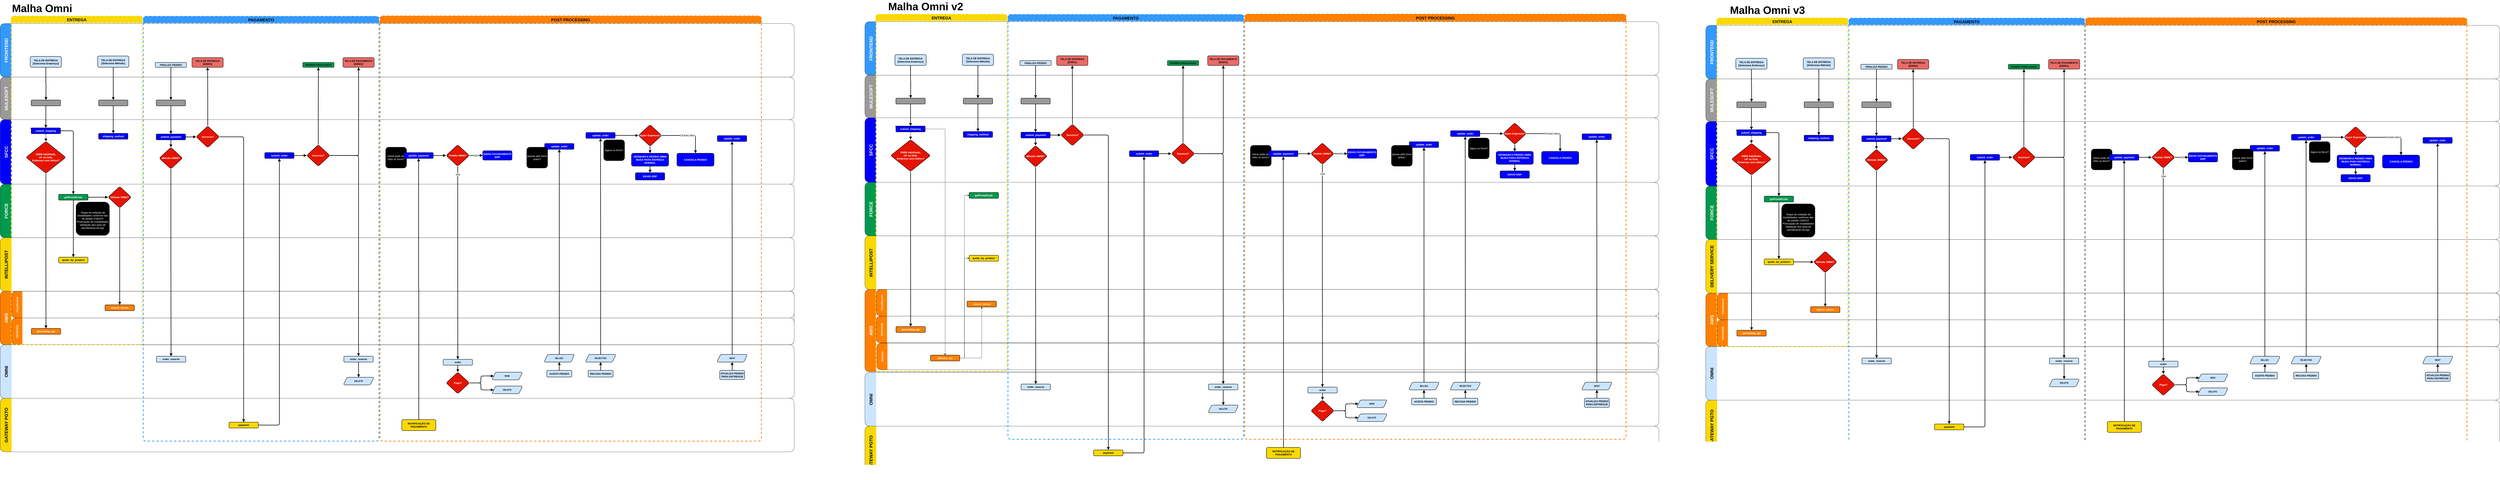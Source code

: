 <mxfile version="20.0.4" type="github"><diagram id="prtHgNgQTEPvFCAcTncT" name="Page-1"><mxGraphModel dx="5274" dy="1814" grid="0" gridSize="10" guides="0" tooltips="1" connect="1" arrows="1" fold="1" page="0" pageScale="1" pageWidth="827" pageHeight="1169" background="none" math="0" shadow="0"><root><mxCell id="0"/><mxCell id="1" parent="0"/><mxCell id="UH4h_3Y_hmDIXnIcrMvg-1" value="" style="edgeStyle=orthogonalEdgeStyle;rounded=1;orthogonalLoop=1;jettySize=auto;html=1;dashed=1;endArrow=none;endFill=0;" parent="1" edge="1"><mxGeometry relative="1" as="geometry"><mxPoint x="790" y="440" as="sourcePoint"/></mxGeometry></mxCell><mxCell id="UH4h_3Y_hmDIXnIcrMvg-2" style="edgeStyle=orthogonalEdgeStyle;rounded=1;orthogonalLoop=1;jettySize=auto;html=1;endArrow=classic;endFill=1;" parent="1" edge="1"><mxGeometry relative="1" as="geometry"><mxPoint x="910" y="440" as="targetPoint"/></mxGeometry></mxCell><mxCell id="weExqB_nzbaYjORjGd64-1" value="OMNI" style="swimlane;horizontal=0;labelBackgroundColor=none;fillColor=#CCE5FF;fontColor=#000000;strokeColor=default;strokeWidth=1;fontSize=24;perimeterSpacing=1;swimlaneLine=0;rounded=1;startSize=62;" parent="1" vertex="1"><mxGeometry x="-984" y="2480.4" width="4334" height="292.65" as="geometry"><mxRectangle x="-984" y="2480.4" width="47" height="92" as="alternateBounds"/></mxGeometry></mxCell><mxCell id="weExqB_nzbaYjORjGd64-13" value="order_reserve" style="rounded=1;whiteSpace=wrap;html=1;fontFamily=Helvetica;fontSize=14;fontColor=#000000;align=center;fillColor=#CCE5FF;strokeColor=default;strokeWidth=2;fontStyle=1;" parent="weExqB_nzbaYjORjGd64-1" vertex="1"><mxGeometry x="852.784" y="62.714" width="159.914" height="31.926" as="geometry"/></mxCell><mxCell id="weExqB_nzbaYjORjGd64-36" style="edgeStyle=orthogonalEdgeStyle;rounded=1;orthogonalLoop=1;jettySize=auto;html=1;entryX=0.5;entryY=0;entryDx=0;entryDy=0;fontSize=24;fontColor=#000000;endArrow=block;endFill=1;endSize=8;strokeWidth=3;" parent="weExqB_nzbaYjORjGd64-1" source="weExqB_nzbaYjORjGd64-32" target="weExqB_nzbaYjORjGd64-33" edge="1"><mxGeometry relative="1" as="geometry"/></mxCell><mxCell id="weExqB_nzbaYjORjGd64-32" value="order_reserve" style="rounded=1;whiteSpace=wrap;html=1;fontFamily=Helvetica;fontSize=14;fontColor=#000000;align=center;fillColor=#CCE5FF;strokeColor=default;strokeWidth=2;fontStyle=1;" parent="weExqB_nzbaYjORjGd64-1" vertex="1"><mxGeometry x="1876.094" y="62.714" width="159.914" height="31.926" as="geometry"/></mxCell><mxCell id="weExqB_nzbaYjORjGd64-33" value="&lt;b&gt;DELETE&lt;/b&gt;" style="shape=parallelogram;perimeter=parallelogramPerimeter;whiteSpace=wrap;html=1;fixedSize=1;fontColor=#000000;fillColor=#CCE5FF;strokeWidth=2;rounded=1;" parent="weExqB_nzbaYjORjGd64-1" vertex="1"><mxGeometry x="1873.004" y="177.682" width="167.23" height="41.807" as="geometry"/></mxCell><mxCell id="weExqB_nzbaYjORjGd64-63" style="edgeStyle=orthogonalEdgeStyle;rounded=1;orthogonalLoop=1;jettySize=auto;html=1;entryX=0.5;entryY=0;entryDx=0;entryDy=0;labelBackgroundColor=default;fontSize=14;fontColor=#000000;endArrow=block;endFill=1;endSize=8;strokeWidth=3;" parent="weExqB_nzbaYjORjGd64-1" source="weExqB_nzbaYjORjGd64-50" target="weExqB_nzbaYjORjGd64-62" edge="1"><mxGeometry relative="1" as="geometry"/></mxCell><mxCell id="weExqB_nzbaYjORjGd64-50" value="order" style="rounded=1;whiteSpace=wrap;html=1;fontFamily=Helvetica;fontSize=14;fontColor=#000000;align=center;fillColor=#CCE5FF;strokeColor=default;strokeWidth=2;fontStyle=1;" parent="weExqB_nzbaYjORjGd64-1" vertex="1"><mxGeometry x="2418.004" y="79.594" width="159.914" height="31.926" as="geometry"/></mxCell><mxCell id="weExqB_nzbaYjORjGd64-51" value="&lt;b&gt;NEW&lt;/b&gt;" style="shape=parallelogram;perimeter=parallelogramPerimeter;whiteSpace=wrap;html=1;fixedSize=1;fontColor=#000000;fillColor=#CCE5FF;strokeWidth=2;rounded=1;" parent="weExqB_nzbaYjORjGd64-1" vertex="1"><mxGeometry x="2684.004" y="149.822" width="167.23" height="41.807" as="geometry"/></mxCell><mxCell id="weExqB_nzbaYjORjGd64-65" value="SIM" style="edgeStyle=orthogonalEdgeStyle;rounded=1;orthogonalLoop=1;jettySize=auto;html=1;entryX=0;entryY=0.5;entryDx=0;entryDy=0;labelBackgroundColor=default;fontSize=14;fontColor=#000000;endArrow=block;endFill=1;endSize=8;strokeWidth=3;" parent="weExqB_nzbaYjORjGd64-1" source="weExqB_nzbaYjORjGd64-62" target="weExqB_nzbaYjORjGd64-51" edge="1"><mxGeometry x="0.531" y="1" relative="1" as="geometry"><Array as="points"><mxPoint x="2624" y="209"/><mxPoint x="2624" y="171"/></Array><mxPoint as="offset"/></mxGeometry></mxCell><mxCell id="weExqB_nzbaYjORjGd64-66" value="NĀO" style="edgeStyle=orthogonalEdgeStyle;rounded=1;orthogonalLoop=1;jettySize=auto;html=1;entryX=0;entryY=0.5;entryDx=0;entryDy=0;labelBackgroundColor=default;fontSize=14;fontColor=#000000;endArrow=block;endFill=1;endSize=8;strokeWidth=3;" parent="weExqB_nzbaYjORjGd64-1" source="weExqB_nzbaYjORjGd64-62" target="weExqB_nzbaYjORjGd64-64" edge="1"><mxGeometry x="0.531" relative="1" as="geometry"><Array as="points"><mxPoint x="2624" y="209"/><mxPoint x="2624" y="246"/></Array><mxPoint as="offset"/></mxGeometry></mxCell><mxCell id="weExqB_nzbaYjORjGd64-62" value="Pago?" style="rhombus;whiteSpace=wrap;html=1;labelBackgroundColor=none;fontColor=#ffffff;fillColor=#e51400;strokeColor=default;strokeWidth=2;fontSize=14;fontStyle=1;rounded=1;" parent="weExqB_nzbaYjORjGd64-1" vertex="1"><mxGeometry x="2434.576" y="149.822" width="126.771" height="117.531" as="geometry"/></mxCell><mxCell id="weExqB_nzbaYjORjGd64-64" value="&lt;b&gt;DELETE&lt;/b&gt;" style="shape=parallelogram;perimeter=parallelogramPerimeter;whiteSpace=wrap;html=1;fixedSize=1;fontColor=#000000;fillColor=#CCE5FF;strokeWidth=2;rounded=1;" parent="weExqB_nzbaYjORjGd64-1" vertex="1"><mxGeometry x="2684.004" y="225.542" width="167.23" height="41.807" as="geometry"/></mxCell><mxCell id="weExqB_nzbaYjORjGd64-78" style="edgeStyle=orthogonalEdgeStyle;rounded=1;orthogonalLoop=1;jettySize=auto;html=1;entryX=0.5;entryY=1;entryDx=0;entryDy=0;labelBackgroundColor=default;fontSize=14;fontColor=#FFFFFF;endArrow=block;endFill=1;endSize=8;strokeWidth=3;" parent="weExqB_nzbaYjORjGd64-1" source="weExqB_nzbaYjORjGd64-70" target="weExqB_nzbaYjORjGd64-76" edge="1"><mxGeometry relative="1" as="geometry"/></mxCell><mxCell id="weExqB_nzbaYjORjGd64-70" value="&lt;b&gt;ACEITA PEDIDO&lt;/b&gt;" style="rounded=1;whiteSpace=wrap;html=1;fontSize=14;fontColor=#000000;strokeWidth=2;fillColor=#CCE5FF;" parent="weExqB_nzbaYjORjGd64-1" vertex="1"><mxGeometry x="2984" y="140" width="136" height="36.32" as="geometry"/></mxCell><mxCell id="weExqB_nzbaYjORjGd64-79" style="edgeStyle=orthogonalEdgeStyle;rounded=1;orthogonalLoop=1;jettySize=auto;html=1;entryX=0.5;entryY=1;entryDx=0;entryDy=0;labelBackgroundColor=default;fontSize=14;fontColor=#FFFFFF;endArrow=block;endFill=1;endSize=8;strokeWidth=3;" parent="weExqB_nzbaYjORjGd64-1" source="weExqB_nzbaYjORjGd64-71" target="weExqB_nzbaYjORjGd64-77" edge="1"><mxGeometry relative="1" as="geometry"/></mxCell><mxCell id="weExqB_nzbaYjORjGd64-71" value="&lt;b&gt;RECUSA PEDIDO&lt;/b&gt;" style="rounded=1;whiteSpace=wrap;html=1;fontSize=14;fontColor=#000000;strokeWidth=2;fillColor=#CCE5FF;" parent="weExqB_nzbaYjORjGd64-1" vertex="1"><mxGeometry x="3209.62" y="140" width="136" height="36.32" as="geometry"/></mxCell><mxCell id="weExqB_nzbaYjORjGd64-76" value="&lt;b&gt;BILLED&lt;/b&gt;" style="shape=parallelogram;perimeter=parallelogramPerimeter;whiteSpace=wrap;html=1;fixedSize=1;fontColor=#000000;fillColor=#CCE5FF;strokeWidth=2;rounded=1;" parent="weExqB_nzbaYjORjGd64-1" vertex="1"><mxGeometry x="2968.384" y="52.832" width="167.23" height="41.807" as="geometry"/></mxCell><mxCell id="weExqB_nzbaYjORjGd64-77" value="&lt;b&gt;REJECTED&lt;/b&gt;" style="shape=parallelogram;perimeter=parallelogramPerimeter;whiteSpace=wrap;html=1;fixedSize=1;fontColor=#000000;fillColor=#CCE5FF;strokeWidth=2;rounded=1;" parent="weExqB_nzbaYjORjGd64-1" vertex="1"><mxGeometry x="3194.004" y="52.832" width="167.23" height="41.807" as="geometry"/></mxCell><mxCell id="weExqB_nzbaYjORjGd64-99" style="edgeStyle=orthogonalEdgeStyle;rounded=1;orthogonalLoop=1;jettySize=auto;html=1;entryX=0.5;entryY=1;entryDx=0;entryDy=0;labelBackgroundColor=default;fontSize=14;fontColor=#000000;endArrow=block;endFill=1;endSize=8;strokeWidth=3;" parent="weExqB_nzbaYjORjGd64-1" source="weExqB_nzbaYjORjGd64-97" target="weExqB_nzbaYjORjGd64-98" edge="1"><mxGeometry relative="1" as="geometry"/></mxCell><mxCell id="weExqB_nzbaYjORjGd64-97" value="&lt;b&gt;ATUALIZA PEDIDO PARA ENTREGUE&lt;/b&gt;" style="rounded=1;whiteSpace=wrap;html=1;fontSize=14;fontColor=#000000;strokeWidth=2;fillColor=#CCE5FF;" parent="weExqB_nzbaYjORjGd64-1" vertex="1"><mxGeometry x="3927.62" y="140" width="136" height="50" as="geometry"/></mxCell><mxCell id="weExqB_nzbaYjORjGd64-98" value="&lt;b&gt;SENT&lt;/b&gt;" style="shape=parallelogram;perimeter=parallelogramPerimeter;whiteSpace=wrap;html=1;fixedSize=1;fontColor=#000000;fillColor=#CCE5FF;strokeWidth=2;rounded=1;" parent="weExqB_nzbaYjORjGd64-1" vertex="1"><mxGeometry x="3912.004" y="52.832" width="167.23" height="41.807" as="geometry"/></mxCell><mxCell id="weExqB_nzbaYjORjGd64-3" value="GATEWAY PGTO" style="swimlane;horizontal=0;labelBackgroundColor=none;fillColor=#FAD902;fontColor=#000000;strokeColor=default;strokeWidth=1;fontSize=24;perimeterSpacing=1;swimlaneLine=0;rounded=1;startSize=62;" parent="1" vertex="1"><mxGeometry x="-984" y="2773.06" width="4334" height="292.65" as="geometry"/></mxCell><mxCell id="weExqB_nzbaYjORjGd64-25" value="payment" style="rounded=1;whiteSpace=wrap;html=1;fontFamily=Helvetica;fontSize=14;fontColor=#000000;align=center;fillColor=#FAD902;strokeColor=default;strokeWidth=2;fontStyle=1;" parent="weExqB_nzbaYjORjGd64-3" vertex="1"><mxGeometry x="1249.001" y="130.362" width="159.914" height="31.926" as="geometry"/></mxCell><mxCell id="weExqB_nzbaYjORjGd64-46" value="&lt;b style=&quot;font-size: 14px;&quot;&gt;NOTIFICAÇĀO DE PAGAMENTO&lt;/b&gt;" style="rounded=1;whiteSpace=wrap;html=1;fontSize=14;fontColor=#000000;strokeWidth=2;fillColor=#FAD902;" parent="weExqB_nzbaYjORjGd64-3" vertex="1"><mxGeometry x="2192" y="116.32" width="186" height="60" as="geometry"/></mxCell><mxCell id="weExqB_nzbaYjORjGd64-17" style="edgeStyle=orthogonalEdgeStyle;rounded=1;orthogonalLoop=1;jettySize=auto;html=1;entryX=0.5;entryY=0;entryDx=0;entryDy=0;fontColor=#000000;endArrow=block;endFill=1;endSize=8;strokeWidth=3;" parent="1" source="weExqB_nzbaYjORjGd64-11" target="weExqB_nzbaYjORjGd64-13" edge="1"><mxGeometry relative="1" as="geometry"/></mxCell><mxCell id="UH4h_3Y_hmDIXnIcrMvg-36" value="FRONTEND" style="swimlane;horizontal=0;labelBackgroundColor=none;fillColor=#3399FF;fontColor=#FFFFFF;strokeColor=default;strokeWidth=1;fontSize=24;perimeterSpacing=1;swimlaneLine=0;rounded=1;startSize=62;labelPosition=center;verticalLabelPosition=middle;align=center;verticalAlign=middle;" parent="1" vertex="1"><mxGeometry x="-984" y="724.49" width="4334" height="292.65" as="geometry"/></mxCell><mxCell id="UH4h_3Y_hmDIXnIcrMvg-58" value="TELA DE ENTREGA&lt;br&gt;[Seleciona Endereço]" style="rounded=1;whiteSpace=wrap;html=1;labelBackgroundColor=none;fontColor=#000000;fillColor=#CCE5FF;strokeColor=default;strokeWidth=2;fontSize=14;fontStyle=1;" parent="UH4h_3Y_hmDIXnIcrMvg-36" vertex="1"><mxGeometry x="164.09" y="180" width="170.37" height="59.44" as="geometry"/></mxCell><mxCell id="UH4h_3Y_hmDIXnIcrMvg-68" value="TELA DE ENTREGA&lt;br&gt;[Seleciona Método]" style="rounded=1;whiteSpace=wrap;html=1;labelBackgroundColor=none;fontColor=#000000;fillColor=#CCE5FF;strokeColor=default;strokeWidth=2;fontSize=14;fontStyle=1;" parent="UH4h_3Y_hmDIXnIcrMvg-36" vertex="1"><mxGeometry x="532.001" y="177.683" width="170.366" height="61.76" as="geometry"/></mxCell><mxCell id="UH4h_3Y_hmDIXnIcrMvg-78" value="FINALIZA PEDIDO" style="rounded=1;whiteSpace=wrap;html=1;labelBackgroundColor=none;fontColor=#000000;fillColor=#CCE5FF;strokeColor=default;strokeWidth=2;fontSize=14;fontStyle=1;" parent="UH4h_3Y_hmDIXnIcrMvg-36" vertex="1"><mxGeometry x="846.603" y="212.838" width="170.366" height="26.605" as="geometry"/></mxCell><mxCell id="weExqB_nzbaYjORjGd64-21" value="TELA DE ENTREGA&lt;br&gt;[ERRO]" style="rounded=1;whiteSpace=wrap;html=1;labelBackgroundColor=none;fontColor=#000000;fillColor=#EA6B66;strokeColor=default;strokeWidth=2;fontSize=14;fontStyle=1;" parent="UH4h_3Y_hmDIXnIcrMvg-36" vertex="1"><mxGeometry x="1047" y="186.333" width="170.37" height="53.11" as="geometry"/></mxCell><mxCell id="UH4h_3Y_hmDIXnIcrMvg-54" value="SFCC" style="swimlane;horizontal=0;labelBackgroundColor=none;fillColor=#0000FF;fontColor=#FFFFFF;strokeColor=default;strokeWidth=1;fontSize=24;perimeterSpacing=1;swimlaneLine=0;rounded=1;startSize=62;" parent="1" vertex="1"><mxGeometry x="-984" y="1250" width="4334" height="352.45" as="geometry"><mxRectangle x="-984" y="1250" width="47" height="94" as="alternateBounds"/></mxGeometry></mxCell><mxCell id="weExqB_nzbaYjORjGd64-57" value="1" style="edgeStyle=orthogonalEdgeStyle;rounded=1;orthogonalLoop=1;jettySize=auto;html=1;entryX=0.5;entryY=0;entryDx=0;entryDy=0;fontSize=14;fontColor=#000000;endArrow=block;endFill=1;endSize=8;strokeWidth=3;labelBackgroundColor=default;" parent="UH4h_3Y_hmDIXnIcrMvg-54" source="UH4h_3Y_hmDIXnIcrMvg-71" target="weExqB_nzbaYjORjGd64-56" edge="1"><mxGeometry x="-0.375" relative="1" as="geometry"><mxPoint as="offset"/></mxGeometry></mxCell><mxCell id="UH4h_3Y_hmDIXnIcrMvg-71" value="submit_shipping" style="rounded=1;whiteSpace=wrap;html=1;fontFamily=Helvetica;fontSize=14;fontColor=#ffffff;align=center;fillColor=#0000FF;strokeColor=default;strokeWidth=2;fontStyle=1;" parent="UH4h_3Y_hmDIXnIcrMvg-54" vertex="1"><mxGeometry x="169.321" y="44.973" width="159.914" height="31.926" as="geometry"/></mxCell><mxCell id="UH4h_3Y_hmDIXnIcrMvg-72" value="shipping_method" style="rounded=1;whiteSpace=wrap;html=1;fontFamily=Helvetica;fontSize=14;fontColor=#ffffff;align=center;fillColor=#0000FF;strokeColor=default;strokeWidth=2;fontStyle=1;" parent="UH4h_3Y_hmDIXnIcrMvg-54" vertex="1"><mxGeometry x="537.227" y="74.973" width="159.914" height="31.926" as="geometry"/></mxCell><mxCell id="weExqB_nzbaYjORjGd64-12" style="edgeStyle=orthogonalEdgeStyle;rounded=1;orthogonalLoop=1;jettySize=auto;html=1;fontColor=#000000;endArrow=block;endFill=1;endSize=8;strokeWidth=3;entryX=0.5;entryY=0;entryDx=0;entryDy=0;" parent="UH4h_3Y_hmDIXnIcrMvg-54" source="weExqB_nzbaYjORjGd64-5" target="weExqB_nzbaYjORjGd64-11" edge="1"><mxGeometry relative="1" as="geometry"/></mxCell><mxCell id="weExqB_nzbaYjORjGd64-5" value="submit_payment" style="rounded=1;whiteSpace=wrap;html=1;fontFamily=Helvetica;fontSize=14;fontColor=#ffffff;align=center;fillColor=#0000FF;strokeColor=default;strokeWidth=2;fontStyle=1;" parent="UH4h_3Y_hmDIXnIcrMvg-54" vertex="1"><mxGeometry x="851.829" y="78.392" width="159.914" height="31.926" as="geometry"/></mxCell><mxCell id="weExqB_nzbaYjORjGd64-11" value="Método OMNI?" style="rhombus;whiteSpace=wrap;html=1;labelBackgroundColor=none;fontColor=#ffffff;fillColor=#e51400;strokeColor=default;strokeWidth=2;fontSize=14;fontStyle=1;rounded=1;" parent="UH4h_3Y_hmDIXnIcrMvg-54" vertex="1"><mxGeometry x="868.396" y="151.552" width="126.771" height="117.531" as="geometry"/></mxCell><mxCell id="weExqB_nzbaYjORjGd64-18" value="Sucesso?" style="rhombus;whiteSpace=wrap;html=1;labelBackgroundColor=none;fontColor=#ffffff;fillColor=#e51400;strokeColor=default;strokeWidth=2;fontSize=14;fontStyle=1;rounded=1;" parent="UH4h_3Y_hmDIXnIcrMvg-54" vertex="1"><mxGeometry x="1069.641" y="35.066" width="126.771" height="117.531" as="geometry"/></mxCell><mxCell id="weExqB_nzbaYjORjGd64-19" style="edgeStyle=orthogonalEdgeStyle;rounded=1;orthogonalLoop=1;jettySize=auto;html=1;fontColor=#000000;endArrow=block;endFill=1;endSize=8;strokeWidth=3;entryX=0;entryY=0.5;entryDx=0;entryDy=0;" parent="UH4h_3Y_hmDIXnIcrMvg-54" source="weExqB_nzbaYjORjGd64-5" target="weExqB_nzbaYjORjGd64-18" edge="1"><mxGeometry relative="1" as="geometry"><mxPoint x="1055.641" y="68.225" as="targetPoint"/></mxGeometry></mxCell><mxCell id="weExqB_nzbaYjORjGd64-56" value="OMNI habilitado,&lt;br&gt;UF na lista, &lt;br&gt;Endereço sem lat/lon?" style="rhombus;whiteSpace=wrap;html=1;labelBackgroundColor=none;fontColor=#ffffff;fillColor=#e51400;strokeColor=default;strokeWidth=2;fontSize=14;fontStyle=1;rounded=1;" parent="UH4h_3Y_hmDIXnIcrMvg-54" vertex="1"><mxGeometry x="141" y="119.2" width="217" height="173.8" as="geometry"/></mxCell><mxCell id="weExqB_nzbaYjORjGd64-68" value="ENVIO FATURAMENTO ERP" style="rounded=1;whiteSpace=wrap;html=1;fontFamily=Helvetica;fontSize=14;fontColor=#ffffff;align=center;fillColor=#0000FF;strokeColor=default;strokeWidth=2;fontStyle=1;" parent="UH4h_3Y_hmDIXnIcrMvg-54" vertex="1"><mxGeometry x="2634" y="170" width="159.91" height="51.13" as="geometry"/></mxCell><mxCell id="weExqB_nzbaYjORjGd64-74" value="check pode ser feito no force?" style="whiteSpace=wrap;html=1;aspect=fixed;fontSize=14;fontColor=#FFFFFF;strokeWidth=1;fillColor=#000000;rounded=1;" parent="UH4h_3Y_hmDIXnIcrMvg-54" vertex="1"><mxGeometry x="2104" y="150.21" width="114.43" height="114.43" as="geometry"/></mxCell><mxCell id="weExqB_nzbaYjORjGd64-75" value="update_order" style="rounded=1;whiteSpace=wrap;html=1;fontFamily=Helvetica;fontSize=14;fontColor=#ffffff;align=center;fillColor=#0000FF;strokeColor=default;strokeWidth=2;fontStyle=1;" parent="UH4h_3Y_hmDIXnIcrMvg-54" vertex="1"><mxGeometry x="2971.999" y="130.362" width="159.914" height="31.926" as="geometry"/></mxCell><mxCell id="weExqB_nzbaYjORjGd64-82" value="passar pelo force antes?" style="whiteSpace=wrap;html=1;aspect=fixed;fontSize=14;fontColor=#FFFFFF;strokeWidth=1;fillColor=#000000;rounded=1;" parent="UH4h_3Y_hmDIXnIcrMvg-54" vertex="1"><mxGeometry x="2874" y="150.21" width="114.43" height="114.43" as="geometry"/></mxCell><mxCell id="weExqB_nzbaYjORjGd64-89" style="edgeStyle=orthogonalEdgeStyle;rounded=1;orthogonalLoop=1;jettySize=auto;html=1;entryX=0;entryY=0.5;entryDx=0;entryDy=0;labelBackgroundColor=default;fontSize=14;fontColor=#FFFFFF;endArrow=block;endFill=1;endSize=8;strokeWidth=3;" parent="UH4h_3Y_hmDIXnIcrMvg-54" source="weExqB_nzbaYjORjGd64-84" target="weExqB_nzbaYjORjGd64-88" edge="1"><mxGeometry relative="1" as="geometry"/></mxCell><mxCell id="weExqB_nzbaYjORjGd64-84" value="update_order" style="rounded=1;whiteSpace=wrap;html=1;fontFamily=Helvetica;fontSize=14;fontColor=#ffffff;align=center;fillColor=#0000FF;strokeColor=default;strokeWidth=2;fontStyle=1;" parent="UH4h_3Y_hmDIXnIcrMvg-54" vertex="1"><mxGeometry x="3196.999" y="70.202" width="159.914" height="31.926" as="geometry"/></mxCell><mxCell id="weExqB_nzbaYjORjGd64-85" value="lógica no force?" style="whiteSpace=wrap;html=1;aspect=fixed;fontSize=14;fontColor=#FFFFFF;strokeWidth=1;fillColor=#000000;rounded=1;" parent="UH4h_3Y_hmDIXnIcrMvg-54" vertex="1"><mxGeometry x="3294" y="110.0" width="114.43" height="114.43" as="geometry"/></mxCell><mxCell id="weExqB_nzbaYjORjGd64-93" style="edgeStyle=orthogonalEdgeStyle;rounded=1;orthogonalLoop=1;jettySize=auto;html=1;entryX=0.5;entryY=0;entryDx=0;entryDy=0;labelBackgroundColor=default;fontSize=14;fontColor=#FFFFFF;endArrow=block;endFill=1;endSize=8;strokeWidth=3;" parent="UH4h_3Y_hmDIXnIcrMvg-54" source="weExqB_nzbaYjORjGd64-88" target="weExqB_nzbaYjORjGd64-90" edge="1"><mxGeometry relative="1" as="geometry"/></mxCell><mxCell id="weExqB_nzbaYjORjGd64-96" value="Click&amp;amp;Collect" style="edgeStyle=orthogonalEdgeStyle;rounded=1;orthogonalLoop=1;jettySize=auto;html=1;entryX=0.5;entryY=0;entryDx=0;entryDy=0;labelBackgroundColor=default;fontSize=14;fontColor=#000000;endArrow=block;endFill=1;endSize=8;strokeWidth=3;" parent="UH4h_3Y_hmDIXnIcrMvg-54" source="weExqB_nzbaYjORjGd64-88" target="weExqB_nzbaYjORjGd64-95" edge="1"><mxGeometry relative="1" as="geometry"/></mxCell><mxCell id="weExqB_nzbaYjORjGd64-88" value="Super Expressa?" style="rhombus;whiteSpace=wrap;html=1;labelBackgroundColor=none;fontColor=#ffffff;fillColor=#e51400;strokeColor=default;strokeWidth=2;fontSize=14;fontStyle=1;rounded=1;" parent="UH4h_3Y_hmDIXnIcrMvg-54" vertex="1"><mxGeometry x="3483.996" y="27.562" width="126.771" height="117.531" as="geometry"/></mxCell><mxCell id="weExqB_nzbaYjORjGd64-94" style="edgeStyle=orthogonalEdgeStyle;rounded=1;orthogonalLoop=1;jettySize=auto;html=1;labelBackgroundColor=default;fontSize=14;fontColor=#FFFFFF;endArrow=block;endFill=1;endSize=8;strokeWidth=3;" parent="UH4h_3Y_hmDIXnIcrMvg-54" source="weExqB_nzbaYjORjGd64-90" target="weExqB_nzbaYjORjGd64-92" edge="1"><mxGeometry relative="1" as="geometry"/></mxCell><mxCell id="weExqB_nzbaYjORjGd64-90" value="DESMARCA PEDIDO OMNI&lt;br&gt;MUDA PARA ENTREGA NORMAL" style="rounded=1;whiteSpace=wrap;html=1;fontFamily=Helvetica;fontSize=14;fontColor=#ffffff;align=center;fillColor=#0000FF;strokeColor=default;strokeWidth=2;fontStyle=1;" parent="UH4h_3Y_hmDIXnIcrMvg-54" vertex="1"><mxGeometry x="3446.09" y="183.6" width="202.58" height="70.57" as="geometry"/></mxCell><mxCell id="weExqB_nzbaYjORjGd64-92" value="ENVIO ERP" style="rounded=1;whiteSpace=wrap;html=1;fontFamily=Helvetica;fontSize=14;fontColor=#ffffff;align=center;fillColor=#0000FF;strokeColor=default;strokeWidth=2;fontStyle=1;" parent="UH4h_3Y_hmDIXnIcrMvg-54" vertex="1"><mxGeometry x="3467.43" y="290" width="159.91" height="40" as="geometry"/></mxCell><mxCell id="weExqB_nzbaYjORjGd64-95" value="CANCELA PEDIDO" style="rounded=1;whiteSpace=wrap;html=1;fontFamily=Helvetica;fontSize=14;fontColor=#ffffff;align=center;fillColor=#0000FF;strokeColor=default;strokeWidth=2;fontStyle=1;" parent="UH4h_3Y_hmDIXnIcrMvg-54" vertex="1"><mxGeometry x="3694" y="183.6" width="202.58" height="70.57" as="geometry"/></mxCell><mxCell id="weExqB_nzbaYjORjGd64-101" value="update_order" style="rounded=1;whiteSpace=wrap;html=1;fontFamily=Helvetica;fontSize=14;fontColor=#ffffff;align=center;fillColor=#0000FF;strokeColor=default;strokeWidth=2;fontStyle=1;" parent="UH4h_3Y_hmDIXnIcrMvg-54" vertex="1"><mxGeometry x="3914.999" y="87.272" width="159.914" height="31.926" as="geometry"/></mxCell><mxCell id="kIhtqFZZqe5vX_ueUDVU-1" style="edgeStyle=orthogonalEdgeStyle;rounded=0;orthogonalLoop=1;jettySize=auto;html=1;exitX=0;exitY=0;exitDx=0;exitDy=0;entryX=0;entryY=0.25;entryDx=0;entryDy=0;" parent="UH4h_3Y_hmDIXnIcrMvg-54" source="UH4h_3Y_hmDIXnIcrMvg-71" target="UH4h_3Y_hmDIXnIcrMvg-71" edge="1"><mxGeometry relative="1" as="geometry"/></mxCell><mxCell id="UH4h_3Y_hmDIXnIcrMvg-55" value="FORCE" style="swimlane;horizontal=0;labelBackgroundColor=none;fillColor=#00994D;fontColor=#FFFFFF;strokeColor=default;strokeWidth=1;fontSize=24;perimeterSpacing=1;swimlaneLine=0;rounded=1;startSize=62;" parent="1" vertex="1"><mxGeometry x="-984" y="1602.45" width="4334" height="292.65" as="geometry"><mxRectangle x="-984" y="1602.447" width="50" height="110" as="alternateBounds"/></mxGeometry></mxCell><mxCell id="UH4h_3Y_hmDIXnIcrMvg-62" style="edgeStyle=orthogonalEdgeStyle;rounded=1;orthogonalLoop=1;jettySize=auto;html=1;entryX=0;entryY=0.5;entryDx=0;entryDy=0;fontColor=#000000;strokeWidth=3;endArrow=block;endFill=1;strokeColor=default;fontSize=14;fontStyle=1;endSize=8;" parent="UH4h_3Y_hmDIXnIcrMvg-55" source="UH4h_3Y_hmDIXnIcrMvg-24" target="UH4h_3Y_hmDIXnIcrMvg-61" edge="1"><mxGeometry relative="1" as="geometry"/></mxCell><mxCell id="UH4h_3Y_hmDIXnIcrMvg-24" value="getPostalCode" style="rounded=1;whiteSpace=wrap;html=1;fontFamily=Helvetica;fontSize=14;fontColor=#ffffff;align=center;fillColor=#00994D;strokeColor=default;strokeWidth=2;fontStyle=1;" parent="UH4h_3Y_hmDIXnIcrMvg-55" vertex="1"><mxGeometry x="319.321" y="55.515" width="159.914" height="31.926" as="geometry"/></mxCell><mxCell id="UH4h_3Y_hmDIXnIcrMvg-61" value="Método OMNI?" style="rhombus;whiteSpace=wrap;html=1;labelBackgroundColor=none;fontColor=#ffffff;fillColor=#e51400;strokeColor=default;strokeWidth=2;fontSize=14;fontStyle=1;rounded=1;" parent="UH4h_3Y_hmDIXnIcrMvg-55" vertex="1"><mxGeometry x="588.98" y="12.711" width="126.771" height="117.531" as="geometry"/></mxCell><mxCell id="weExqB_nzbaYjORjGd64-73" value="&lt;br&gt;&amp;nbsp;Regra de exibição de modalidades conforme tipo de pedido CND/CF &lt;br&gt;Priorização de modalidades &lt;br&gt;Validação dos raios de atendimento da loja" style="whiteSpace=wrap;html=1;aspect=fixed;fontSize=14;fontColor=#FFFFFF;strokeWidth=1;fillColor=#000000;rounded=1;" parent="UH4h_3Y_hmDIXnIcrMvg-55" vertex="1"><mxGeometry x="414" y="97.55" width="182.45" height="182.45" as="geometry"/></mxCell><mxCell id="UH4h_3Y_hmDIXnIcrMvg-56" value="INTELLIPOST" style="swimlane;horizontal=0;labelBackgroundColor=none;fillColor=#FAD902;fontColor=#000000;strokeColor=default;strokeWidth=1;fontSize=24;perimeterSpacing=1;swimlaneLine=0;rounded=1;startSize=62;" parent="1" vertex="1"><mxGeometry x="-984" y="1895.1" width="4334" height="292.65" as="geometry"/></mxCell><mxCell id="UH4h_3Y_hmDIXnIcrMvg-63" value="quote_by_product" style="rounded=1;whiteSpace=wrap;html=1;fontFamily=Helvetica;fontSize=14;fontColor=#000000;align=center;fillColor=#FAD902;strokeColor=default;strokeWidth=2;fontStyle=1;" parent="UH4h_3Y_hmDIXnIcrMvg-56" vertex="1"><mxGeometry x="319.321" y="106.419" width="159.914" height="31.926" as="geometry"/></mxCell><mxCell id="UH4h_3Y_hmDIXnIcrMvg-59" value="MULESOFT" style="swimlane;horizontal=0;labelBackgroundColor=none;fillColor=#999999;fontColor=#FFFFFF;strokeColor=default;strokeWidth=1;fontSize=24;perimeterSpacing=1;swimlaneLine=0;rounded=1;startSize=62;" parent="1" vertex="1"><mxGeometry x="-984" y="1017.14" width="4334" height="232.86" as="geometry"/></mxCell><mxCell id="UH4h_3Y_hmDIXnIcrMvg-69" value="" style="rounded=1;whiteSpace=wrap;html=1;fontFamily=Helvetica;fontSize=14;fontColor=#ffffff;align=center;fillColor=#999999;strokeColor=default;strokeWidth=2;fontStyle=1;" parent="UH4h_3Y_hmDIXnIcrMvg-59" vertex="1"><mxGeometry x="169.321" y="125.425" width="159.914" height="31.926" as="geometry"/></mxCell><mxCell id="UH4h_3Y_hmDIXnIcrMvg-70" value="" style="rounded=1;whiteSpace=wrap;html=1;fontFamily=Helvetica;fontSize=14;fontColor=#ffffff;align=center;fillColor=#999999;strokeColor=default;strokeWidth=2;fontStyle=1;" parent="UH4h_3Y_hmDIXnIcrMvg-59" vertex="1"><mxGeometry x="537.227" y="125.425" width="159.914" height="31.926" as="geometry"/></mxCell><mxCell id="weExqB_nzbaYjORjGd64-6" value="" style="rounded=1;whiteSpace=wrap;html=1;fontFamily=Helvetica;fontSize=14;fontColor=#ffffff;align=center;fillColor=#999999;strokeColor=default;strokeWidth=2;fontStyle=1;" parent="UH4h_3Y_hmDIXnIcrMvg-59" vertex="1"><mxGeometry x="851.829" y="125.425" width="159.914" height="31.926" as="geometry"/></mxCell><mxCell id="UH4h_3Y_hmDIXnIcrMvg-60" style="edgeStyle=orthogonalEdgeStyle;rounded=1;orthogonalLoop=1;jettySize=auto;html=1;fontColor=#000000;strokeWidth=3;endArrow=block;endFill=1;strokeColor=default;fontSize=14;fontStyle=1;endSize=8;" parent="1" source="UH4h_3Y_hmDIXnIcrMvg-58" edge="1"><mxGeometry relative="1" as="geometry"><mxPoint x="-734.2" y="1142.565" as="targetPoint"/></mxGeometry></mxCell><mxCell id="UH4h_3Y_hmDIXnIcrMvg-64" style="edgeStyle=orthogonalEdgeStyle;rounded=1;orthogonalLoop=1;jettySize=auto;html=1;fontColor=#000000;strokeWidth=3;endArrow=block;endFill=1;strokeColor=default;fontSize=14;fontStyle=1;endSize=8;" parent="1" source="UH4h_3Y_hmDIXnIcrMvg-24" target="UH4h_3Y_hmDIXnIcrMvg-63" edge="1"><mxGeometry relative="1" as="geometry"/></mxCell><mxCell id="UH4h_3Y_hmDIXnIcrMvg-66" style="edgeStyle=orthogonalEdgeStyle;rounded=1;orthogonalLoop=1;jettySize=auto;html=1;fontColor=#000000;entryX=0.5;entryY=0;entryDx=0;entryDy=0;strokeWidth=3;endArrow=block;endFill=1;strokeColor=default;fontSize=14;fontStyle=1;endSize=8;" parent="1" source="UH4h_3Y_hmDIXnIcrMvg-61" target="UH4h_3Y_hmDIXnIcrMvg-65" edge="1"><mxGeometry relative="1" as="geometry"><mxPoint x="-1140.104" y="2666.638" as="targetPoint"/></mxGeometry></mxCell><mxCell id="UH4h_3Y_hmDIXnIcrMvg-73" style="edgeStyle=orthogonalEdgeStyle;rounded=1;orthogonalLoop=1;jettySize=auto;html=1;entryX=0.5;entryY=0;entryDx=0;entryDy=0;fontSize=14;fontColor=#000000;endArrow=block;endFill=1;strokeColor=default;strokeWidth=3;endSize=8;" parent="1" source="UH4h_3Y_hmDIXnIcrMvg-68" target="UH4h_3Y_hmDIXnIcrMvg-70" edge="1"><mxGeometry relative="1" as="geometry"/></mxCell><mxCell id="UH4h_3Y_hmDIXnIcrMvg-74" style="edgeStyle=orthogonalEdgeStyle;rounded=1;orthogonalLoop=1;jettySize=auto;html=1;entryX=0.5;entryY=0;entryDx=0;entryDy=0;fontSize=14;fontColor=#000000;endArrow=block;endFill=1;strokeColor=default;strokeWidth=3;endSize=8;" parent="1" source="UH4h_3Y_hmDIXnIcrMvg-70" target="UH4h_3Y_hmDIXnIcrMvg-72" edge="1"><mxGeometry relative="1" as="geometry"/></mxCell><mxCell id="UH4h_3Y_hmDIXnIcrMvg-75" style="edgeStyle=orthogonalEdgeStyle;rounded=1;orthogonalLoop=1;jettySize=auto;html=1;fontSize=14;fontColor=#000000;endArrow=block;endFill=1;strokeColor=default;strokeWidth=3;endSize=8;" parent="1" source="UH4h_3Y_hmDIXnIcrMvg-69" target="UH4h_3Y_hmDIXnIcrMvg-71" edge="1"><mxGeometry relative="1" as="geometry"/></mxCell><mxCell id="UH4h_3Y_hmDIXnIcrMvg-76" value="2" style="edgeStyle=orthogonalEdgeStyle;rounded=1;orthogonalLoop=1;jettySize=auto;html=1;entryX=0.5;entryY=0;entryDx=0;entryDy=0;fontSize=14;fontColor=#000000;endArrow=block;endFill=1;strokeColor=default;strokeWidth=3;endSize=8;exitX=1;exitY=0.5;exitDx=0;exitDy=0;" parent="1" source="UH4h_3Y_hmDIXnIcrMvg-71" target="UH4h_3Y_hmDIXnIcrMvg-24" edge="1"><mxGeometry x="-0.829" y="1" relative="1" as="geometry"><mxPoint x="-504.765" y="1440.731" as="sourcePoint"/><mxPoint as="offset"/></mxGeometry></mxCell><mxCell id="weExqB_nzbaYjORjGd64-9" style="edgeStyle=orthogonalEdgeStyle;rounded=1;orthogonalLoop=1;jettySize=auto;html=1;entryX=0.5;entryY=0;entryDx=0;entryDy=0;fontColor=#000000;strokeWidth=3;endArrow=block;endFill=1;endSize=8;" parent="1" source="UH4h_3Y_hmDIXnIcrMvg-78" target="weExqB_nzbaYjORjGd64-6" edge="1"><mxGeometry relative="1" as="geometry"/></mxCell><mxCell id="weExqB_nzbaYjORjGd64-10" style="edgeStyle=orthogonalEdgeStyle;rounded=1;orthogonalLoop=1;jettySize=auto;html=1;entryX=0.5;entryY=0;entryDx=0;entryDy=0;fontColor=#000000;strokeWidth=3;endArrow=block;endFill=1;endSize=8;" parent="1" source="weExqB_nzbaYjORjGd64-6" target="weExqB_nzbaYjORjGd64-5" edge="1"><mxGeometry relative="1" as="geometry"/></mxCell><mxCell id="weExqB_nzbaYjORjGd64-22" style="edgeStyle=orthogonalEdgeStyle;rounded=1;orthogonalLoop=1;jettySize=auto;html=1;entryX=0.5;entryY=1;entryDx=0;entryDy=0;fontSize=24;fontColor=#000000;endArrow=block;endFill=1;endSize=8;strokeWidth=3;exitX=0.5;exitY=0;exitDx=0;exitDy=0;" parent="1" source="weExqB_nzbaYjORjGd64-18" target="weExqB_nzbaYjORjGd64-21" edge="1"><mxGeometry relative="1" as="geometry"><mxPoint x="176.186" y="957.603" as="targetPoint"/></mxGeometry></mxCell><mxCell id="weExqB_nzbaYjORjGd64-26" style="edgeStyle=orthogonalEdgeStyle;rounded=1;orthogonalLoop=1;jettySize=auto;html=1;entryX=0.5;entryY=0;entryDx=0;entryDy=0;fontSize=24;fontColor=#000000;endArrow=block;endFill=1;endSize=8;strokeWidth=3;" parent="1" source="weExqB_nzbaYjORjGd64-18" target="weExqB_nzbaYjORjGd64-25" edge="1"><mxGeometry relative="1" as="geometry"/></mxCell><mxCell id="weExqB_nzbaYjORjGd64-35" style="edgeStyle=orthogonalEdgeStyle;rounded=1;orthogonalLoop=1;jettySize=auto;html=1;fontSize=24;fontColor=#000000;endArrow=block;endFill=1;endSize=8;strokeWidth=3;entryX=0.5;entryY=0;entryDx=0;entryDy=0;" parent="1" target="weExqB_nzbaYjORjGd64-32" edge="1"><mxGeometry relative="1" as="geometry"><mxPoint x="859" y="2400" as="targetPoint"/><mxPoint x="814.762" y="1445.757" as="sourcePoint"/></mxGeometry></mxCell><mxCell id="weExqB_nzbaYjORjGd64-42" style="edgeStyle=orthogonalEdgeStyle;rounded=1;orthogonalLoop=1;jettySize=auto;html=1;entryX=0.5;entryY=1;entryDx=0;entryDy=0;fontSize=24;fontColor=#000000;endArrow=block;endFill=1;endSize=8;strokeWidth=3;" parent="1" source="weExqB_nzbaYjORjGd64-27" target="weExqB_nzbaYjORjGd64-41" edge="1"><mxGeometry relative="1" as="geometry"/></mxCell><mxCell id="weExqB_nzbaYjORjGd64-44" style="edgeStyle=orthogonalEdgeStyle;rounded=1;orthogonalLoop=1;jettySize=auto;html=1;entryX=0.5;entryY=1;entryDx=0;entryDy=0;fontSize=24;fontColor=#000000;endArrow=block;endFill=1;endSize=8;strokeWidth=3;" parent="1" source="weExqB_nzbaYjORjGd64-27" target="weExqB_nzbaYjORjGd64-43" edge="1"><mxGeometry relative="1" as="geometry"/></mxCell><mxCell id="weExqB_nzbaYjORjGd64-27" value="Sucesso?" style="rhombus;whiteSpace=wrap;html=1;labelBackgroundColor=none;fontColor=#ffffff;fillColor=#e51400;strokeColor=default;strokeWidth=2;fontSize=14;fontStyle=1;rounded=1;" parent="1" vertex="1"><mxGeometry x="689.001" y="1387.001" width="126.771" height="117.531" as="geometry"/></mxCell><mxCell id="weExqB_nzbaYjORjGd64-31" style="edgeStyle=orthogonalEdgeStyle;rounded=1;orthogonalLoop=1;jettySize=auto;html=1;entryX=0;entryY=0.5;entryDx=0;entryDy=0;fontSize=24;fontColor=#000000;endArrow=block;endFill=1;endSize=8;strokeWidth=3;" parent="1" source="weExqB_nzbaYjORjGd64-29" target="weExqB_nzbaYjORjGd64-27" edge="1"><mxGeometry relative="1" as="geometry"/></mxCell><mxCell id="weExqB_nzbaYjORjGd64-29" value="submit_order" style="rounded=1;whiteSpace=wrap;html=1;fontFamily=Helvetica;fontSize=14;fontColor=#ffffff;align=center;fillColor=#0000FF;strokeColor=default;strokeWidth=2;fontStyle=1;" parent="1" vertex="1"><mxGeometry x="459.999" y="1429.997" width="159.914" height="31.926" as="geometry"/></mxCell><mxCell id="weExqB_nzbaYjORjGd64-30" style="edgeStyle=orthogonalEdgeStyle;rounded=1;orthogonalLoop=1;jettySize=auto;html=1;fontSize=24;fontColor=#000000;endArrow=block;endFill=1;endSize=8;strokeWidth=3;entryX=0.5;entryY=1;entryDx=0;entryDy=0;" parent="1" source="weExqB_nzbaYjORjGd64-25" target="weExqB_nzbaYjORjGd64-29" edge="1"><mxGeometry relative="1" as="geometry"><mxPoint x="550.0" y="1491.538" as="targetPoint"/></mxGeometry></mxCell><mxCell id="weExqB_nzbaYjORjGd64-41" value="TELA DE PAGAMENTO&lt;br&gt;[ERRO]" style="rounded=1;whiteSpace=wrap;html=1;labelBackgroundColor=none;fontColor=#000000;fillColor=#EA6B66;strokeColor=default;strokeWidth=2;fontSize=14;fontStyle=1;" parent="1" vertex="1"><mxGeometry x="887.2" y="910.823" width="170.37" height="53.11" as="geometry"/></mxCell><mxCell id="weExqB_nzbaYjORjGd64-43" value="PEDIDO FINALIZADO" style="rounded=1;whiteSpace=wrap;html=1;labelBackgroundColor=none;fontColor=#000000;fillColor=#00994D;strokeColor=default;strokeWidth=2;fontSize=14;fontStyle=1;" parent="1" vertex="1"><mxGeometry x="667.773" y="937.328" width="170.366" height="26.605" as="geometry"/></mxCell><mxCell id="weExqB_nzbaYjORjGd64-60" style="edgeStyle=orthogonalEdgeStyle;rounded=1;orthogonalLoop=1;jettySize=auto;html=1;entryX=0;entryY=0.5;entryDx=0;entryDy=0;labelBackgroundColor=default;fontSize=14;fontColor=#000000;endArrow=block;endFill=1;endSize=8;strokeWidth=3;" parent="1" source="weExqB_nzbaYjORjGd64-47" target="weExqB_nzbaYjORjGd64-49" edge="1"><mxGeometry relative="1" as="geometry"/></mxCell><mxCell id="weExqB_nzbaYjORjGd64-47" value="update_payment" style="rounded=1;whiteSpace=wrap;html=1;fontFamily=Helvetica;fontSize=14;fontColor=#ffffff;align=center;fillColor=#0000FF;strokeColor=default;strokeWidth=2;fontStyle=1;" parent="1" vertex="1"><mxGeometry x="1219.999" y="1429.997" width="159.914" height="31.926" as="geometry"/></mxCell><mxCell id="weExqB_nzbaYjORjGd64-48" style="edgeStyle=orthogonalEdgeStyle;rounded=1;orthogonalLoop=1;jettySize=auto;html=1;fontSize=14;fontColor=#000000;endArrow=block;endFill=1;endSize=8;strokeWidth=3;entryX=0.5;entryY=1;entryDx=0;entryDy=0;" parent="1" source="weExqB_nzbaYjORjGd64-46" target="weExqB_nzbaYjORjGd64-47" edge="1"><mxGeometry relative="1" as="geometry"><mxPoint x="1310" y="1620" as="targetPoint"/></mxGeometry></mxCell><mxCell id="weExqB_nzbaYjORjGd64-61" value="SIM" style="edgeStyle=orthogonalEdgeStyle;rounded=1;orthogonalLoop=1;jettySize=auto;html=1;entryX=0.5;entryY=0;entryDx=0;entryDy=0;labelBackgroundColor=default;fontSize=14;fontColor=#000000;endArrow=block;endFill=1;endSize=8;strokeWidth=3;" parent="1" source="weExqB_nzbaYjORjGd64-49" target="weExqB_nzbaYjORjGd64-50" edge="1"><mxGeometry x="-0.914" y="1" relative="1" as="geometry"><mxPoint as="offset"/></mxGeometry></mxCell><mxCell id="weExqB_nzbaYjORjGd64-69" value="NĀO" style="edgeStyle=orthogonalEdgeStyle;rounded=1;orthogonalLoop=1;jettySize=auto;html=1;entryX=0;entryY=0.5;entryDx=0;entryDy=0;labelBackgroundColor=default;fontSize=14;fontColor=#000000;endArrow=block;endFill=1;endSize=8;strokeWidth=3;" parent="1" source="weExqB_nzbaYjORjGd64-49" target="weExqB_nzbaYjORjGd64-68" edge="1"><mxGeometry relative="1" as="geometry"/></mxCell><mxCell id="weExqB_nzbaYjORjGd64-49" value="Pedido OMNI?" style="rhombus;whiteSpace=wrap;html=1;labelBackgroundColor=none;fontColor=#ffffff;fillColor=#e51400;strokeColor=default;strokeWidth=2;fontSize=14;fontStyle=1;rounded=1;" parent="1" vertex="1"><mxGeometry x="1449.996" y="1387.197" width="126.771" height="117.531" as="geometry"/></mxCell><mxCell id="weExqB_nzbaYjORjGd64-54" value="" style="group;rounded=1;" parent="1" vertex="1" connectable="0"><mxGeometry x="-960" y="2187.75" width="7270" height="292.26" as="geometry"/></mxCell><mxCell id="weExqB_nzbaYjORjGd64-52" value="CloudSearch" style="swimlane;horizontal=0;fontSize=14;fontColor=#FFFFFF;strokeWidth=1;fillColor=#FF8000;rounded=1;swimlaneLine=0;glass=0;shadow=0;startSize=58;" parent="weExqB_nzbaYjORjGd64-54" vertex="1"><mxGeometry x="39" width="4271" height="146.13" as="geometry"/></mxCell><mxCell id="weExqB_nzbaYjORjGd64-53" value="GEOCODE" style="swimlane;horizontal=0;fontSize=14;fontColor=#FFFFFF;strokeWidth=1;fillColor=#FF8000;rounded=1;swimlaneLine=0;startSize=58;" parent="weExqB_nzbaYjORjGd64-54" vertex="1"><mxGeometry x="39" y="146.13" width="4271" height="146.13" as="geometry"/></mxCell><mxCell id="weExqB_nzbaYjORjGd64-58" value="geocoding_api" style="rounded=1;whiteSpace=wrap;html=1;fontFamily=Helvetica;fontSize=14;fontColor=#ffffff;align=center;fillColor=#FF8000;strokeColor=default;strokeWidth=2;fontStyle=1;" parent="weExqB_nzbaYjORjGd64-53" vertex="1"><mxGeometry x="107.003" y="57.106" width="159.914" height="31.926" as="geometry"/></mxCell><mxCell id="kIhtqFZZqe5vX_ueUDVU-117" value="search_stores" style="rounded=1;whiteSpace=wrap;html=1;fontFamily=Helvetica;fontSize=14;fontColor=#ffffff;align=center;fillColor=#FF8000;strokeColor=default;strokeWidth=2;fontStyle=1;" parent="weExqB_nzbaYjORjGd64-54" vertex="1"><mxGeometry x="5254.003" y="54.253" width="159.914" height="31.926" as="geometry"/></mxCell><mxCell id="UH4h_3Y_hmDIXnIcrMvg-57" value="AWS" style="swimlane;horizontal=0;labelBackgroundColor=none;fillColor=#FF8000;fontColor=#FFFFFF;strokeColor=default;strokeWidth=1;fontSize=24;perimeterSpacing=1;swimlaneLine=0;rounded=1;startSize=62;" parent="1" vertex="1"><mxGeometry x="-984" y="2187.75" width="4334" height="292.65" as="geometry"/></mxCell><mxCell id="UH4h_3Y_hmDIXnIcrMvg-65" value="search_stores" style="rounded=1;whiteSpace=wrap;html=1;fontFamily=Helvetica;fontSize=14;fontColor=#ffffff;align=center;fillColor=#FF8000;strokeColor=default;strokeWidth=2;fontStyle=1;" parent="UH4h_3Y_hmDIXnIcrMvg-57" vertex="1"><mxGeometry x="572.403" y="74.493" width="159.914" height="31.926" as="geometry"/></mxCell><mxCell id="weExqB_nzbaYjORjGd64-59" value="" style="edgeStyle=orthogonalEdgeStyle;rounded=1;orthogonalLoop=1;jettySize=auto;html=1;entryX=0.5;entryY=0;entryDx=0;entryDy=0;fontSize=14;fontColor=#FFFFFF;endArrow=block;endFill=1;endSize=8;strokeWidth=3;textDirection=rtl;" parent="1" source="weExqB_nzbaYjORjGd64-56" target="weExqB_nzbaYjORjGd64-58" edge="1"><mxGeometry relative="1" as="geometry"/></mxCell><mxCell id="weExqB_nzbaYjORjGd64-81" style="edgeStyle=orthogonalEdgeStyle;rounded=1;orthogonalLoop=1;jettySize=auto;html=1;entryX=0.5;entryY=1;entryDx=0;entryDy=0;labelBackgroundColor=default;fontSize=14;fontColor=#FFFFFF;endArrow=block;endFill=1;endSize=8;strokeWidth=3;" parent="1" source="weExqB_nzbaYjORjGd64-76" target="weExqB_nzbaYjORjGd64-75" edge="1"><mxGeometry relative="1" as="geometry"/></mxCell><mxCell id="weExqB_nzbaYjORjGd64-86" style="edgeStyle=orthogonalEdgeStyle;rounded=1;orthogonalLoop=1;jettySize=auto;html=1;labelBackgroundColor=default;fontSize=14;fontColor=#FFFFFF;endArrow=block;endFill=1;endSize=8;strokeWidth=3;entryX=0.5;entryY=1;entryDx=0;entryDy=0;" parent="1" source="weExqB_nzbaYjORjGd64-77" target="weExqB_nzbaYjORjGd64-84" edge="1"><mxGeometry relative="1" as="geometry"><mxPoint x="2340" y="1500" as="targetPoint"/></mxGeometry></mxCell><mxCell id="weExqB_nzbaYjORjGd64-100" style="edgeStyle=orthogonalEdgeStyle;rounded=1;orthogonalLoop=1;jettySize=auto;html=1;labelBackgroundColor=default;fontSize=14;fontColor=#000000;endArrow=block;endFill=1;endSize=8;strokeWidth=3;entryX=0.5;entryY=1;entryDx=0;entryDy=0;" parent="1" source="weExqB_nzbaYjORjGd64-98" target="weExqB_nzbaYjORjGd64-101" edge="1"><mxGeometry relative="1" as="geometry"><mxPoint x="3193.619" y="1460" as="targetPoint"/></mxGeometry></mxCell><mxCell id="weExqB_nzbaYjORjGd64-115" value="ENTREGA" style="swimlane;fontSize=22;fontColor=#000000;strokeWidth=4;fillColor=#FAD902;dashed=1;strokeColor=#FAD902;rounded=1;startSize=36;" parent="1" vertex="1"><mxGeometry x="-924" y="684" width="716" height="1795" as="geometry"/></mxCell><mxCell id="weExqB_nzbaYjORjGd64-116" value="PAGAMENTO" style="swimlane;fontSize=22;fontColor=#000000;strokeWidth=4;fillColor=#3399FF;dashed=1;strokeColor=#3399FF;rounded=1;startSize=36;" parent="1" vertex="1"><mxGeometry x="-203" y="685" width="1287" height="2322" as="geometry"/></mxCell><mxCell id="weExqB_nzbaYjORjGd64-118" value="POST PROCESSING" style="swimlane;fontSize=22;fontColor=#000000;strokeWidth=4;fillColor=#FF8000;dashed=1;strokeColor=#FF8000;rounded=1;startSize=39;" parent="1" vertex="1"><mxGeometry x="1089" y="683" width="2082" height="2324" as="geometry"/></mxCell><mxCell id="weExqB_nzbaYjORjGd64-119" value="Malha Omni" style="text;html=1;strokeColor=none;fillColor=none;align=center;verticalAlign=middle;whiteSpace=wrap;rounded=1;dashed=1;fontSize=58;fontColor=#000000;labelPosition=center;verticalLabelPosition=middle;fontStyle=1;" parent="1" vertex="1"><mxGeometry x="-934" y="616" width="358" height="50" as="geometry"/></mxCell><mxCell id="kIhtqFZZqe5vX_ueUDVU-5" value="OMNI" style="swimlane;horizontal=0;labelBackgroundColor=none;fillColor=#CCE5FF;fontColor=#000000;strokeColor=default;strokeWidth=1;fontSize=24;perimeterSpacing=1;swimlaneLine=0;rounded=1;startSize=62;" parent="1" vertex="1"><mxGeometry x="3736" y="2632.4" width="4334" height="292.65" as="geometry"><mxRectangle x="-984" y="2480.4" width="47" height="92" as="alternateBounds"/></mxGeometry></mxCell><mxCell id="kIhtqFZZqe5vX_ueUDVU-6" value="order_reserve" style="rounded=1;whiteSpace=wrap;html=1;fontFamily=Helvetica;fontSize=14;fontColor=#000000;align=center;fillColor=#CCE5FF;strokeColor=default;strokeWidth=2;fontStyle=1;" parent="kIhtqFZZqe5vX_ueUDVU-5" vertex="1"><mxGeometry x="852.784" y="62.714" width="159.914" height="31.926" as="geometry"/></mxCell><mxCell id="kIhtqFZZqe5vX_ueUDVU-7" style="edgeStyle=orthogonalEdgeStyle;rounded=1;orthogonalLoop=1;jettySize=auto;html=1;entryX=0.5;entryY=0;entryDx=0;entryDy=0;fontSize=24;fontColor=#000000;endArrow=block;endFill=1;endSize=8;strokeWidth=3;" parent="kIhtqFZZqe5vX_ueUDVU-5" source="kIhtqFZZqe5vX_ueUDVU-8" target="kIhtqFZZqe5vX_ueUDVU-9" edge="1"><mxGeometry relative="1" as="geometry"/></mxCell><mxCell id="kIhtqFZZqe5vX_ueUDVU-8" value="order_reserve" style="rounded=1;whiteSpace=wrap;html=1;fontFamily=Helvetica;fontSize=14;fontColor=#000000;align=center;fillColor=#CCE5FF;strokeColor=default;strokeWidth=2;fontStyle=1;" parent="kIhtqFZZqe5vX_ueUDVU-5" vertex="1"><mxGeometry x="1876.094" y="62.714" width="159.914" height="31.926" as="geometry"/></mxCell><mxCell id="kIhtqFZZqe5vX_ueUDVU-9" value="&lt;b&gt;DELETE&lt;/b&gt;" style="shape=parallelogram;perimeter=parallelogramPerimeter;whiteSpace=wrap;html=1;fixedSize=1;fontColor=#000000;fillColor=#CCE5FF;strokeWidth=2;rounded=1;" parent="kIhtqFZZqe5vX_ueUDVU-5" vertex="1"><mxGeometry x="1873.004" y="177.682" width="167.23" height="41.807" as="geometry"/></mxCell><mxCell id="kIhtqFZZqe5vX_ueUDVU-10" style="edgeStyle=orthogonalEdgeStyle;rounded=1;orthogonalLoop=1;jettySize=auto;html=1;entryX=0.5;entryY=0;entryDx=0;entryDy=0;labelBackgroundColor=default;fontSize=14;fontColor=#000000;endArrow=block;endFill=1;endSize=8;strokeWidth=3;" parent="kIhtqFZZqe5vX_ueUDVU-5" source="kIhtqFZZqe5vX_ueUDVU-11" target="kIhtqFZZqe5vX_ueUDVU-15" edge="1"><mxGeometry relative="1" as="geometry"/></mxCell><mxCell id="kIhtqFZZqe5vX_ueUDVU-11" value="order" style="rounded=1;whiteSpace=wrap;html=1;fontFamily=Helvetica;fontSize=14;fontColor=#000000;align=center;fillColor=#CCE5FF;strokeColor=default;strokeWidth=2;fontStyle=1;" parent="kIhtqFZZqe5vX_ueUDVU-5" vertex="1"><mxGeometry x="2418.004" y="79.594" width="159.914" height="31.926" as="geometry"/></mxCell><mxCell id="kIhtqFZZqe5vX_ueUDVU-12" value="&lt;b&gt;NEW&lt;/b&gt;" style="shape=parallelogram;perimeter=parallelogramPerimeter;whiteSpace=wrap;html=1;fixedSize=1;fontColor=#000000;fillColor=#CCE5FF;strokeWidth=2;rounded=1;" parent="kIhtqFZZqe5vX_ueUDVU-5" vertex="1"><mxGeometry x="2684.004" y="149.822" width="167.23" height="41.807" as="geometry"/></mxCell><mxCell id="kIhtqFZZqe5vX_ueUDVU-13" value="SIM" style="edgeStyle=orthogonalEdgeStyle;rounded=1;orthogonalLoop=1;jettySize=auto;html=1;entryX=0;entryY=0.5;entryDx=0;entryDy=0;labelBackgroundColor=default;fontSize=14;fontColor=#000000;endArrow=block;endFill=1;endSize=8;strokeWidth=3;" parent="kIhtqFZZqe5vX_ueUDVU-5" source="kIhtqFZZqe5vX_ueUDVU-15" target="kIhtqFZZqe5vX_ueUDVU-12" edge="1"><mxGeometry x="0.531" y="1" relative="1" as="geometry"><Array as="points"><mxPoint x="2624" y="209"/><mxPoint x="2624" y="171"/></Array><mxPoint as="offset"/></mxGeometry></mxCell><mxCell id="kIhtqFZZqe5vX_ueUDVU-14" value="NĀO" style="edgeStyle=orthogonalEdgeStyle;rounded=1;orthogonalLoop=1;jettySize=auto;html=1;entryX=0;entryY=0.5;entryDx=0;entryDy=0;labelBackgroundColor=default;fontSize=14;fontColor=#000000;endArrow=block;endFill=1;endSize=8;strokeWidth=3;" parent="kIhtqFZZqe5vX_ueUDVU-5" source="kIhtqFZZqe5vX_ueUDVU-15" target="kIhtqFZZqe5vX_ueUDVU-16" edge="1"><mxGeometry x="0.531" relative="1" as="geometry"><Array as="points"><mxPoint x="2624" y="209"/><mxPoint x="2624" y="246"/></Array><mxPoint as="offset"/></mxGeometry></mxCell><mxCell id="kIhtqFZZqe5vX_ueUDVU-15" value="Pago?" style="rhombus;whiteSpace=wrap;html=1;labelBackgroundColor=none;fontColor=#ffffff;fillColor=#e51400;strokeColor=default;strokeWidth=2;fontSize=14;fontStyle=1;rounded=1;" parent="kIhtqFZZqe5vX_ueUDVU-5" vertex="1"><mxGeometry x="2434.576" y="149.822" width="126.771" height="117.531" as="geometry"/></mxCell><mxCell id="kIhtqFZZqe5vX_ueUDVU-16" value="&lt;b&gt;DELETE&lt;/b&gt;" style="shape=parallelogram;perimeter=parallelogramPerimeter;whiteSpace=wrap;html=1;fixedSize=1;fontColor=#000000;fillColor=#CCE5FF;strokeWidth=2;rounded=1;" parent="kIhtqFZZqe5vX_ueUDVU-5" vertex="1"><mxGeometry x="2684.004" y="225.542" width="167.23" height="41.807" as="geometry"/></mxCell><mxCell id="kIhtqFZZqe5vX_ueUDVU-17" style="edgeStyle=orthogonalEdgeStyle;rounded=1;orthogonalLoop=1;jettySize=auto;html=1;entryX=0.5;entryY=1;entryDx=0;entryDy=0;labelBackgroundColor=default;fontSize=14;fontColor=#FFFFFF;endArrow=block;endFill=1;endSize=8;strokeWidth=3;" parent="kIhtqFZZqe5vX_ueUDVU-5" source="kIhtqFZZqe5vX_ueUDVU-18" target="kIhtqFZZqe5vX_ueUDVU-21" edge="1"><mxGeometry relative="1" as="geometry"/></mxCell><mxCell id="kIhtqFZZqe5vX_ueUDVU-18" value="&lt;b&gt;ACEITA PEDIDO&lt;/b&gt;" style="rounded=1;whiteSpace=wrap;html=1;fontSize=14;fontColor=#000000;strokeWidth=2;fillColor=#CCE5FF;" parent="kIhtqFZZqe5vX_ueUDVU-5" vertex="1"><mxGeometry x="2984" y="140" width="136" height="36.32" as="geometry"/></mxCell><mxCell id="kIhtqFZZqe5vX_ueUDVU-19" style="edgeStyle=orthogonalEdgeStyle;rounded=1;orthogonalLoop=1;jettySize=auto;html=1;entryX=0.5;entryY=1;entryDx=0;entryDy=0;labelBackgroundColor=default;fontSize=14;fontColor=#FFFFFF;endArrow=block;endFill=1;endSize=8;strokeWidth=3;" parent="kIhtqFZZqe5vX_ueUDVU-5" source="kIhtqFZZqe5vX_ueUDVU-20" target="kIhtqFZZqe5vX_ueUDVU-22" edge="1"><mxGeometry relative="1" as="geometry"/></mxCell><mxCell id="kIhtqFZZqe5vX_ueUDVU-20" value="&lt;b&gt;RECUSA PEDIDO&lt;/b&gt;" style="rounded=1;whiteSpace=wrap;html=1;fontSize=14;fontColor=#000000;strokeWidth=2;fillColor=#CCE5FF;" parent="kIhtqFZZqe5vX_ueUDVU-5" vertex="1"><mxGeometry x="3209.62" y="140" width="136" height="36.32" as="geometry"/></mxCell><mxCell id="kIhtqFZZqe5vX_ueUDVU-21" value="&lt;b&gt;BILLED&lt;/b&gt;" style="shape=parallelogram;perimeter=parallelogramPerimeter;whiteSpace=wrap;html=1;fixedSize=1;fontColor=#000000;fillColor=#CCE5FF;strokeWidth=2;rounded=1;" parent="kIhtqFZZqe5vX_ueUDVU-5" vertex="1"><mxGeometry x="2968.384" y="52.832" width="167.23" height="41.807" as="geometry"/></mxCell><mxCell id="kIhtqFZZqe5vX_ueUDVU-22" value="&lt;b&gt;REJECTED&lt;/b&gt;" style="shape=parallelogram;perimeter=parallelogramPerimeter;whiteSpace=wrap;html=1;fixedSize=1;fontColor=#000000;fillColor=#CCE5FF;strokeWidth=2;rounded=1;" parent="kIhtqFZZqe5vX_ueUDVU-5" vertex="1"><mxGeometry x="3194.004" y="52.832" width="167.23" height="41.807" as="geometry"/></mxCell><mxCell id="kIhtqFZZqe5vX_ueUDVU-23" style="edgeStyle=orthogonalEdgeStyle;rounded=1;orthogonalLoop=1;jettySize=auto;html=1;entryX=0.5;entryY=1;entryDx=0;entryDy=0;labelBackgroundColor=default;fontSize=14;fontColor=#000000;endArrow=block;endFill=1;endSize=8;strokeWidth=3;" parent="kIhtqFZZqe5vX_ueUDVU-5" source="kIhtqFZZqe5vX_ueUDVU-24" target="kIhtqFZZqe5vX_ueUDVU-25" edge="1"><mxGeometry relative="1" as="geometry"/></mxCell><mxCell id="kIhtqFZZqe5vX_ueUDVU-24" value="&lt;b&gt;ATUALIZA PEDIDO PARA ENTREGUE&lt;/b&gt;" style="rounded=1;whiteSpace=wrap;html=1;fontSize=14;fontColor=#000000;strokeWidth=2;fillColor=#CCE5FF;" parent="kIhtqFZZqe5vX_ueUDVU-5" vertex="1"><mxGeometry x="3927.62" y="140" width="136" height="50" as="geometry"/></mxCell><mxCell id="kIhtqFZZqe5vX_ueUDVU-25" value="&lt;b&gt;SENT&lt;/b&gt;" style="shape=parallelogram;perimeter=parallelogramPerimeter;whiteSpace=wrap;html=1;fixedSize=1;fontColor=#000000;fillColor=#CCE5FF;strokeWidth=2;rounded=1;" parent="kIhtqFZZqe5vX_ueUDVU-5" vertex="1"><mxGeometry x="3912.004" y="52.832" width="167.23" height="41.807" as="geometry"/></mxCell><mxCell id="kIhtqFZZqe5vX_ueUDVU-26" value="GATEWAY PGTO" style="swimlane;horizontal=0;labelBackgroundColor=none;fillColor=#FAD902;fontColor=#000000;strokeColor=default;strokeWidth=1;fontSize=24;perimeterSpacing=1;swimlaneLine=0;rounded=1;startSize=62;" parent="1" vertex="1"><mxGeometry x="3736" y="2925.06" width="4334" height="292.65" as="geometry"/></mxCell><mxCell id="kIhtqFZZqe5vX_ueUDVU-27" value="payment" style="rounded=1;whiteSpace=wrap;html=1;fontFamily=Helvetica;fontSize=14;fontColor=#000000;align=center;fillColor=#FAD902;strokeColor=default;strokeWidth=2;fontStyle=1;" parent="kIhtqFZZqe5vX_ueUDVU-26" vertex="1"><mxGeometry x="1249.001" y="130.362" width="159.914" height="31.926" as="geometry"/></mxCell><mxCell id="kIhtqFZZqe5vX_ueUDVU-28" value="&lt;b style=&quot;font-size: 14px;&quot;&gt;NOTIFICAÇĀO DE PAGAMENTO&lt;/b&gt;" style="rounded=1;whiteSpace=wrap;html=1;fontSize=14;fontColor=#000000;strokeWidth=2;fillColor=#FAD902;" parent="kIhtqFZZqe5vX_ueUDVU-26" vertex="1"><mxGeometry x="2192" y="116.32" width="186" height="60" as="geometry"/></mxCell><mxCell id="kIhtqFZZqe5vX_ueUDVU-29" style="edgeStyle=orthogonalEdgeStyle;rounded=1;orthogonalLoop=1;jettySize=auto;html=1;entryX=0.5;entryY=0;entryDx=0;entryDy=0;fontColor=#000000;endArrow=block;endFill=1;endSize=8;strokeWidth=3;" parent="1" source="kIhtqFZZqe5vX_ueUDVU-41" target="kIhtqFZZqe5vX_ueUDVU-6" edge="1"><mxGeometry relative="1" as="geometry"/></mxCell><mxCell id="kIhtqFZZqe5vX_ueUDVU-30" value="FRONTEND" style="swimlane;horizontal=0;labelBackgroundColor=none;fillColor=#3399FF;fontColor=#FFFFFF;strokeColor=default;strokeWidth=1;fontSize=24;perimeterSpacing=1;swimlaneLine=0;rounded=1;startSize=62;labelPosition=center;verticalLabelPosition=middle;align=center;verticalAlign=middle;" parent="1" vertex="1"><mxGeometry x="3736" y="714.49" width="4334" height="292.65" as="geometry"/></mxCell><mxCell id="kIhtqFZZqe5vX_ueUDVU-31" value="TELA DE ENTREGA&lt;br&gt;[Seleciona Endereço]" style="rounded=1;whiteSpace=wrap;html=1;labelBackgroundColor=none;fontColor=#000000;fillColor=#CCE5FF;strokeColor=default;strokeWidth=2;fontSize=14;fontStyle=1;" parent="kIhtqFZZqe5vX_ueUDVU-30" vertex="1"><mxGeometry x="164.09" y="180" width="170.37" height="59.44" as="geometry"/></mxCell><mxCell id="kIhtqFZZqe5vX_ueUDVU-32" value="TELA DE ENTREGA&lt;br&gt;[Seleciona Método]" style="rounded=1;whiteSpace=wrap;html=1;labelBackgroundColor=none;fontColor=#000000;fillColor=#CCE5FF;strokeColor=default;strokeWidth=2;fontSize=14;fontStyle=1;" parent="kIhtqFZZqe5vX_ueUDVU-30" vertex="1"><mxGeometry x="532.001" y="177.683" width="170.366" height="61.76" as="geometry"/></mxCell><mxCell id="kIhtqFZZqe5vX_ueUDVU-33" value="FINALIZA PEDIDO" style="rounded=1;whiteSpace=wrap;html=1;labelBackgroundColor=none;fontColor=#000000;fillColor=#CCE5FF;strokeColor=default;strokeWidth=2;fontSize=14;fontStyle=1;" parent="kIhtqFZZqe5vX_ueUDVU-30" vertex="1"><mxGeometry x="846.603" y="212.838" width="170.366" height="26.605" as="geometry"/></mxCell><mxCell id="kIhtqFZZqe5vX_ueUDVU-34" value="TELA DE ENTREGA&lt;br&gt;[ERRO]" style="rounded=1;whiteSpace=wrap;html=1;labelBackgroundColor=none;fontColor=#000000;fillColor=#EA6B66;strokeColor=default;strokeWidth=2;fontSize=14;fontStyle=1;" parent="kIhtqFZZqe5vX_ueUDVU-30" vertex="1"><mxGeometry x="1047" y="186.333" width="170.37" height="53.11" as="geometry"/></mxCell><mxCell id="kIhtqFZZqe5vX_ueUDVU-35" value="SFCC" style="swimlane;horizontal=0;labelBackgroundColor=none;fillColor=#0000FF;fontColor=#FFFFFF;strokeColor=default;strokeWidth=1;fontSize=24;perimeterSpacing=1;swimlaneLine=0;rounded=1;startSize=62;" parent="1" vertex="1"><mxGeometry x="3736" y="1240" width="4334" height="352.45" as="geometry"><mxRectangle x="-984" y="1250" width="47" height="94" as="alternateBounds"/></mxGeometry></mxCell><mxCell id="kIhtqFZZqe5vX_ueUDVU-36" value="1" style="edgeStyle=orthogonalEdgeStyle;rounded=1;orthogonalLoop=1;jettySize=auto;html=1;entryX=0.5;entryY=0;entryDx=0;entryDy=0;fontSize=14;fontColor=#000000;endArrow=block;endFill=1;endSize=8;strokeWidth=3;labelBackgroundColor=default;" parent="kIhtqFZZqe5vX_ueUDVU-35" source="kIhtqFZZqe5vX_ueUDVU-37" target="kIhtqFZZqe5vX_ueUDVU-44" edge="1"><mxGeometry x="-0.375" relative="1" as="geometry"><mxPoint as="offset"/></mxGeometry></mxCell><mxCell id="kIhtqFZZqe5vX_ueUDVU-37" value="submit_shipping" style="rounded=1;whiteSpace=wrap;html=1;fontFamily=Helvetica;fontSize=14;fontColor=#ffffff;align=center;fillColor=#0000FF;strokeColor=default;strokeWidth=2;fontStyle=1;" parent="kIhtqFZZqe5vX_ueUDVU-35" vertex="1"><mxGeometry x="169.321" y="44.973" width="159.914" height="31.926" as="geometry"/></mxCell><mxCell id="kIhtqFZZqe5vX_ueUDVU-38" value="shipping_method" style="rounded=1;whiteSpace=wrap;html=1;fontFamily=Helvetica;fontSize=14;fontColor=#ffffff;align=center;fillColor=#0000FF;strokeColor=default;strokeWidth=2;fontStyle=1;" parent="kIhtqFZZqe5vX_ueUDVU-35" vertex="1"><mxGeometry x="537.227" y="74.973" width="159.914" height="31.926" as="geometry"/></mxCell><mxCell id="kIhtqFZZqe5vX_ueUDVU-39" style="edgeStyle=orthogonalEdgeStyle;rounded=1;orthogonalLoop=1;jettySize=auto;html=1;fontColor=#000000;endArrow=block;endFill=1;endSize=8;strokeWidth=3;entryX=0.5;entryY=0;entryDx=0;entryDy=0;" parent="kIhtqFZZqe5vX_ueUDVU-35" source="kIhtqFZZqe5vX_ueUDVU-40" target="kIhtqFZZqe5vX_ueUDVU-41" edge="1"><mxGeometry relative="1" as="geometry"/></mxCell><mxCell id="kIhtqFZZqe5vX_ueUDVU-40" value="submit_payment" style="rounded=1;whiteSpace=wrap;html=1;fontFamily=Helvetica;fontSize=14;fontColor=#ffffff;align=center;fillColor=#0000FF;strokeColor=default;strokeWidth=2;fontStyle=1;" parent="kIhtqFZZqe5vX_ueUDVU-35" vertex="1"><mxGeometry x="851.829" y="78.392" width="159.914" height="31.926" as="geometry"/></mxCell><mxCell id="kIhtqFZZqe5vX_ueUDVU-41" value="Método OMNI?" style="rhombus;whiteSpace=wrap;html=1;labelBackgroundColor=none;fontColor=#ffffff;fillColor=#e51400;strokeColor=default;strokeWidth=2;fontSize=14;fontStyle=1;rounded=1;" parent="kIhtqFZZqe5vX_ueUDVU-35" vertex="1"><mxGeometry x="868.396" y="151.552" width="126.771" height="117.531" as="geometry"/></mxCell><mxCell id="kIhtqFZZqe5vX_ueUDVU-42" value="Sucesso?" style="rhombus;whiteSpace=wrap;html=1;labelBackgroundColor=none;fontColor=#ffffff;fillColor=#e51400;strokeColor=default;strokeWidth=2;fontSize=14;fontStyle=1;rounded=1;" parent="kIhtqFZZqe5vX_ueUDVU-35" vertex="1"><mxGeometry x="1069.641" y="35.066" width="126.771" height="117.531" as="geometry"/></mxCell><mxCell id="kIhtqFZZqe5vX_ueUDVU-43" style="edgeStyle=orthogonalEdgeStyle;rounded=1;orthogonalLoop=1;jettySize=auto;html=1;fontColor=#000000;endArrow=block;endFill=1;endSize=8;strokeWidth=3;entryX=0;entryY=0.5;entryDx=0;entryDy=0;" parent="kIhtqFZZqe5vX_ueUDVU-35" source="kIhtqFZZqe5vX_ueUDVU-40" target="kIhtqFZZqe5vX_ueUDVU-42" edge="1"><mxGeometry relative="1" as="geometry"><mxPoint x="1055.641" y="68.225" as="targetPoint"/></mxGeometry></mxCell><mxCell id="kIhtqFZZqe5vX_ueUDVU-44" value="OMNI habilitado,&lt;br&gt;UF na lista, &lt;br&gt;Endereço sem lat/lon?" style="rhombus;whiteSpace=wrap;html=1;labelBackgroundColor=none;fontColor=#ffffff;fillColor=#e51400;strokeColor=default;strokeWidth=2;fontSize=14;fontStyle=1;rounded=1;" parent="kIhtqFZZqe5vX_ueUDVU-35" vertex="1"><mxGeometry x="141" y="119.2" width="217" height="173.8" as="geometry"/></mxCell><mxCell id="kIhtqFZZqe5vX_ueUDVU-45" value="ENVIO FATURAMENTO ERP" style="rounded=1;whiteSpace=wrap;html=1;fontFamily=Helvetica;fontSize=14;fontColor=#ffffff;align=center;fillColor=#0000FF;strokeColor=default;strokeWidth=2;fontStyle=1;" parent="kIhtqFZZqe5vX_ueUDVU-35" vertex="1"><mxGeometry x="2634" y="170" width="159.91" height="51.13" as="geometry"/></mxCell><mxCell id="kIhtqFZZqe5vX_ueUDVU-46" value="check pode ser feito no force?" style="whiteSpace=wrap;html=1;aspect=fixed;fontSize=14;fontColor=#FFFFFF;strokeWidth=1;fillColor=#000000;rounded=1;" parent="kIhtqFZZqe5vX_ueUDVU-35" vertex="1"><mxGeometry x="2104" y="150.21" width="114.43" height="114.43" as="geometry"/></mxCell><mxCell id="kIhtqFZZqe5vX_ueUDVU-47" value="update_order" style="rounded=1;whiteSpace=wrap;html=1;fontFamily=Helvetica;fontSize=14;fontColor=#ffffff;align=center;fillColor=#0000FF;strokeColor=default;strokeWidth=2;fontStyle=1;" parent="kIhtqFZZqe5vX_ueUDVU-35" vertex="1"><mxGeometry x="2971.999" y="130.362" width="159.914" height="31.926" as="geometry"/></mxCell><mxCell id="kIhtqFZZqe5vX_ueUDVU-48" value="passar pelo force antes?" style="whiteSpace=wrap;html=1;aspect=fixed;fontSize=14;fontColor=#FFFFFF;strokeWidth=1;fillColor=#000000;rounded=1;" parent="kIhtqFZZqe5vX_ueUDVU-35" vertex="1"><mxGeometry x="2874" y="150.21" width="114.43" height="114.43" as="geometry"/></mxCell><mxCell id="kIhtqFZZqe5vX_ueUDVU-49" style="edgeStyle=orthogonalEdgeStyle;rounded=1;orthogonalLoop=1;jettySize=auto;html=1;entryX=0;entryY=0.5;entryDx=0;entryDy=0;labelBackgroundColor=default;fontSize=14;fontColor=#FFFFFF;endArrow=block;endFill=1;endSize=8;strokeWidth=3;" parent="kIhtqFZZqe5vX_ueUDVU-35" source="kIhtqFZZqe5vX_ueUDVU-50" target="kIhtqFZZqe5vX_ueUDVU-54" edge="1"><mxGeometry relative="1" as="geometry"/></mxCell><mxCell id="kIhtqFZZqe5vX_ueUDVU-50" value="update_order" style="rounded=1;whiteSpace=wrap;html=1;fontFamily=Helvetica;fontSize=14;fontColor=#ffffff;align=center;fillColor=#0000FF;strokeColor=default;strokeWidth=2;fontStyle=1;" parent="kIhtqFZZqe5vX_ueUDVU-35" vertex="1"><mxGeometry x="3196.999" y="70.202" width="159.914" height="31.926" as="geometry"/></mxCell><mxCell id="kIhtqFZZqe5vX_ueUDVU-51" value="lógica no force?" style="whiteSpace=wrap;html=1;aspect=fixed;fontSize=14;fontColor=#FFFFFF;strokeWidth=1;fillColor=#000000;rounded=1;" parent="kIhtqFZZqe5vX_ueUDVU-35" vertex="1"><mxGeometry x="3294" y="110.0" width="114.43" height="114.43" as="geometry"/></mxCell><mxCell id="kIhtqFZZqe5vX_ueUDVU-52" style="edgeStyle=orthogonalEdgeStyle;rounded=1;orthogonalLoop=1;jettySize=auto;html=1;entryX=0.5;entryY=0;entryDx=0;entryDy=0;labelBackgroundColor=default;fontSize=14;fontColor=#FFFFFF;endArrow=block;endFill=1;endSize=8;strokeWidth=3;" parent="kIhtqFZZqe5vX_ueUDVU-35" source="kIhtqFZZqe5vX_ueUDVU-54" target="kIhtqFZZqe5vX_ueUDVU-56" edge="1"><mxGeometry relative="1" as="geometry"/></mxCell><mxCell id="kIhtqFZZqe5vX_ueUDVU-53" value="Click&amp;amp;Collect" style="edgeStyle=orthogonalEdgeStyle;rounded=1;orthogonalLoop=1;jettySize=auto;html=1;entryX=0.5;entryY=0;entryDx=0;entryDy=0;labelBackgroundColor=default;fontSize=14;fontColor=#000000;endArrow=block;endFill=1;endSize=8;strokeWidth=3;" parent="kIhtqFZZqe5vX_ueUDVU-35" source="kIhtqFZZqe5vX_ueUDVU-54" target="kIhtqFZZqe5vX_ueUDVU-58" edge="1"><mxGeometry relative="1" as="geometry"/></mxCell><mxCell id="kIhtqFZZqe5vX_ueUDVU-54" value="Super Expressa?" style="rhombus;whiteSpace=wrap;html=1;labelBackgroundColor=none;fontColor=#ffffff;fillColor=#e51400;strokeColor=default;strokeWidth=2;fontSize=14;fontStyle=1;rounded=1;" parent="kIhtqFZZqe5vX_ueUDVU-35" vertex="1"><mxGeometry x="3483.996" y="27.562" width="126.771" height="117.531" as="geometry"/></mxCell><mxCell id="kIhtqFZZqe5vX_ueUDVU-55" style="edgeStyle=orthogonalEdgeStyle;rounded=1;orthogonalLoop=1;jettySize=auto;html=1;labelBackgroundColor=default;fontSize=14;fontColor=#FFFFFF;endArrow=block;endFill=1;endSize=8;strokeWidth=3;" parent="kIhtqFZZqe5vX_ueUDVU-35" source="kIhtqFZZqe5vX_ueUDVU-56" target="kIhtqFZZqe5vX_ueUDVU-57" edge="1"><mxGeometry relative="1" as="geometry"/></mxCell><mxCell id="kIhtqFZZqe5vX_ueUDVU-56" value="DESMARCA PEDIDO OMNI&lt;br&gt;MUDA PARA ENTREGA NORMAL" style="rounded=1;whiteSpace=wrap;html=1;fontFamily=Helvetica;fontSize=14;fontColor=#ffffff;align=center;fillColor=#0000FF;strokeColor=default;strokeWidth=2;fontStyle=1;" parent="kIhtqFZZqe5vX_ueUDVU-35" vertex="1"><mxGeometry x="3446.09" y="183.6" width="202.58" height="70.57" as="geometry"/></mxCell><mxCell id="kIhtqFZZqe5vX_ueUDVU-57" value="ENVIO ERP" style="rounded=1;whiteSpace=wrap;html=1;fontFamily=Helvetica;fontSize=14;fontColor=#ffffff;align=center;fillColor=#0000FF;strokeColor=default;strokeWidth=2;fontStyle=1;" parent="kIhtqFZZqe5vX_ueUDVU-35" vertex="1"><mxGeometry x="3467.43" y="290" width="159.91" height="40" as="geometry"/></mxCell><mxCell id="kIhtqFZZqe5vX_ueUDVU-58" value="CANCELA PEDIDO" style="rounded=1;whiteSpace=wrap;html=1;fontFamily=Helvetica;fontSize=14;fontColor=#ffffff;align=center;fillColor=#0000FF;strokeColor=default;strokeWidth=2;fontStyle=1;" parent="kIhtqFZZqe5vX_ueUDVU-35" vertex="1"><mxGeometry x="3694" y="183.6" width="202.58" height="70.57" as="geometry"/></mxCell><mxCell id="kIhtqFZZqe5vX_ueUDVU-59" value="update_order" style="rounded=1;whiteSpace=wrap;html=1;fontFamily=Helvetica;fontSize=14;fontColor=#ffffff;align=center;fillColor=#0000FF;strokeColor=default;strokeWidth=2;fontStyle=1;" parent="kIhtqFZZqe5vX_ueUDVU-35" vertex="1"><mxGeometry x="3914.999" y="87.272" width="159.914" height="31.926" as="geometry"/></mxCell><mxCell id="kIhtqFZZqe5vX_ueUDVU-60" style="edgeStyle=orthogonalEdgeStyle;rounded=0;orthogonalLoop=1;jettySize=auto;html=1;exitX=0;exitY=0;exitDx=0;exitDy=0;entryX=0;entryY=0.25;entryDx=0;entryDy=0;" parent="kIhtqFZZqe5vX_ueUDVU-35" source="kIhtqFZZqe5vX_ueUDVU-37" target="kIhtqFZZqe5vX_ueUDVU-37" edge="1"><mxGeometry relative="1" as="geometry"/></mxCell><mxCell id="kIhtqFZZqe5vX_ueUDVU-61" value="FORCE" style="swimlane;horizontal=0;labelBackgroundColor=none;fillColor=#00994D;fontColor=#FFFFFF;strokeColor=default;strokeWidth=1;fontSize=24;perimeterSpacing=1;swimlaneLine=0;rounded=1;startSize=62;" parent="1" vertex="1"><mxGeometry x="3736" y="1592.45" width="4334" height="292.65" as="geometry"><mxRectangle x="-984" y="1602.447" width="50" height="110" as="alternateBounds"/></mxGeometry></mxCell><mxCell id="kIhtqFZZqe5vX_ueUDVU-63" value="getPostalCode" style="rounded=1;whiteSpace=wrap;html=1;fontFamily=Helvetica;fontSize=14;fontColor=#ffffff;align=center;fillColor=#00994D;strokeColor=default;strokeWidth=2;fontStyle=1;" parent="kIhtqFZZqe5vX_ueUDVU-61" vertex="1"><mxGeometry x="569.321" y="55.515" width="159.914" height="31.926" as="geometry"/></mxCell><mxCell id="kIhtqFZZqe5vX_ueUDVU-66" value="INTELLIPOST" style="swimlane;horizontal=0;labelBackgroundColor=none;fillColor=#FAD902;fontColor=#000000;strokeColor=default;strokeWidth=1;fontSize=24;perimeterSpacing=1;swimlaneLine=0;rounded=1;startSize=62;" parent="1" vertex="1"><mxGeometry x="3736" y="1885.1" width="4334" height="292.65" as="geometry"/></mxCell><mxCell id="kIhtqFZZqe5vX_ueUDVU-67" value="quote_by_product" style="rounded=1;whiteSpace=wrap;html=1;fontFamily=Helvetica;fontSize=14;fontColor=#000000;align=center;fillColor=#FAD902;strokeColor=default;strokeWidth=2;fontStyle=1;" parent="kIhtqFZZqe5vX_ueUDVU-66" vertex="1"><mxGeometry x="569.321" y="106.419" width="159.914" height="31.926" as="geometry"/></mxCell><mxCell id="kIhtqFZZqe5vX_ueUDVU-68" value="MULESOFT" style="swimlane;horizontal=0;labelBackgroundColor=none;fillColor=#999999;fontColor=#FFFFFF;strokeColor=default;strokeWidth=1;fontSize=24;perimeterSpacing=1;swimlaneLine=0;rounded=1;startSize=62;" parent="1" vertex="1"><mxGeometry x="3736" y="1007.14" width="4334" height="232.86" as="geometry"/></mxCell><mxCell id="kIhtqFZZqe5vX_ueUDVU-69" value="" style="rounded=1;whiteSpace=wrap;html=1;fontFamily=Helvetica;fontSize=14;fontColor=#ffffff;align=center;fillColor=#999999;strokeColor=default;strokeWidth=2;fontStyle=1;" parent="kIhtqFZZqe5vX_ueUDVU-68" vertex="1"><mxGeometry x="169.321" y="125.425" width="159.914" height="31.926" as="geometry"/></mxCell><mxCell id="kIhtqFZZqe5vX_ueUDVU-70" value="" style="rounded=1;whiteSpace=wrap;html=1;fontFamily=Helvetica;fontSize=14;fontColor=#ffffff;align=center;fillColor=#999999;strokeColor=default;strokeWidth=2;fontStyle=1;" parent="kIhtqFZZqe5vX_ueUDVU-68" vertex="1"><mxGeometry x="537.227" y="125.425" width="159.914" height="31.926" as="geometry"/></mxCell><mxCell id="kIhtqFZZqe5vX_ueUDVU-71" value="" style="rounded=1;whiteSpace=wrap;html=1;fontFamily=Helvetica;fontSize=14;fontColor=#ffffff;align=center;fillColor=#999999;strokeColor=default;strokeWidth=2;fontStyle=1;" parent="kIhtqFZZqe5vX_ueUDVU-68" vertex="1"><mxGeometry x="851.829" y="125.425" width="159.914" height="31.926" as="geometry"/></mxCell><mxCell id="kIhtqFZZqe5vX_ueUDVU-72" style="edgeStyle=orthogonalEdgeStyle;rounded=1;orthogonalLoop=1;jettySize=auto;html=1;fontColor=#000000;strokeWidth=3;endArrow=block;endFill=1;strokeColor=default;fontSize=14;fontStyle=1;endSize=8;" parent="1" source="kIhtqFZZqe5vX_ueUDVU-31" edge="1"><mxGeometry relative="1" as="geometry"><mxPoint x="3985.8" y="1132.565" as="targetPoint"/></mxGeometry></mxCell><mxCell id="kIhtqFZZqe5vX_ueUDVU-75" style="edgeStyle=orthogonalEdgeStyle;rounded=1;orthogonalLoop=1;jettySize=auto;html=1;entryX=0.5;entryY=0;entryDx=0;entryDy=0;fontSize=14;fontColor=#000000;endArrow=block;endFill=1;strokeColor=default;strokeWidth=3;endSize=8;" parent="1" source="kIhtqFZZqe5vX_ueUDVU-32" target="kIhtqFZZqe5vX_ueUDVU-70" edge="1"><mxGeometry relative="1" as="geometry"/></mxCell><mxCell id="kIhtqFZZqe5vX_ueUDVU-76" style="edgeStyle=orthogonalEdgeStyle;rounded=1;orthogonalLoop=1;jettySize=auto;html=1;entryX=0.5;entryY=0;entryDx=0;entryDy=0;fontSize=14;fontColor=#000000;endArrow=block;endFill=1;strokeColor=default;strokeWidth=3;endSize=8;" parent="1" source="kIhtqFZZqe5vX_ueUDVU-70" target="kIhtqFZZqe5vX_ueUDVU-38" edge="1"><mxGeometry relative="1" as="geometry"/></mxCell><mxCell id="kIhtqFZZqe5vX_ueUDVU-77" style="edgeStyle=orthogonalEdgeStyle;rounded=1;orthogonalLoop=1;jettySize=auto;html=1;fontSize=14;fontColor=#000000;endArrow=block;endFill=1;strokeColor=default;strokeWidth=3;endSize=8;" parent="1" source="kIhtqFZZqe5vX_ueUDVU-69" target="kIhtqFZZqe5vX_ueUDVU-37" edge="1"><mxGeometry relative="1" as="geometry"/></mxCell><mxCell id="kIhtqFZZqe5vX_ueUDVU-79" style="edgeStyle=orthogonalEdgeStyle;rounded=1;orthogonalLoop=1;jettySize=auto;html=1;entryX=0.5;entryY=0;entryDx=0;entryDy=0;fontColor=#000000;strokeWidth=3;endArrow=block;endFill=1;endSize=8;" parent="1" source="kIhtqFZZqe5vX_ueUDVU-33" target="kIhtqFZZqe5vX_ueUDVU-71" edge="1"><mxGeometry relative="1" as="geometry"/></mxCell><mxCell id="kIhtqFZZqe5vX_ueUDVU-80" style="edgeStyle=orthogonalEdgeStyle;rounded=1;orthogonalLoop=1;jettySize=auto;html=1;entryX=0.5;entryY=0;entryDx=0;entryDy=0;fontColor=#000000;strokeWidth=3;endArrow=block;endFill=1;endSize=8;" parent="1" source="kIhtqFZZqe5vX_ueUDVU-71" target="kIhtqFZZqe5vX_ueUDVU-40" edge="1"><mxGeometry relative="1" as="geometry"/></mxCell><mxCell id="kIhtqFZZqe5vX_ueUDVU-81" style="edgeStyle=orthogonalEdgeStyle;rounded=1;orthogonalLoop=1;jettySize=auto;html=1;entryX=0.5;entryY=1;entryDx=0;entryDy=0;fontSize=24;fontColor=#000000;endArrow=block;endFill=1;endSize=8;strokeWidth=3;exitX=0.5;exitY=0;exitDx=0;exitDy=0;" parent="1" source="kIhtqFZZqe5vX_ueUDVU-42" target="kIhtqFZZqe5vX_ueUDVU-34" edge="1"><mxGeometry relative="1" as="geometry"><mxPoint x="4896.186" y="947.603" as="targetPoint"/></mxGeometry></mxCell><mxCell id="kIhtqFZZqe5vX_ueUDVU-82" style="edgeStyle=orthogonalEdgeStyle;rounded=1;orthogonalLoop=1;jettySize=auto;html=1;entryX=0.5;entryY=0;entryDx=0;entryDy=0;fontSize=24;fontColor=#000000;endArrow=block;endFill=1;endSize=8;strokeWidth=3;" parent="1" source="kIhtqFZZqe5vX_ueUDVU-42" target="kIhtqFZZqe5vX_ueUDVU-27" edge="1"><mxGeometry relative="1" as="geometry"/></mxCell><mxCell id="kIhtqFZZqe5vX_ueUDVU-83" style="edgeStyle=orthogonalEdgeStyle;rounded=1;orthogonalLoop=1;jettySize=auto;html=1;fontSize=24;fontColor=#000000;endArrow=block;endFill=1;endSize=8;strokeWidth=3;entryX=0.5;entryY=0;entryDx=0;entryDy=0;" parent="1" target="kIhtqFZZqe5vX_ueUDVU-8" edge="1"><mxGeometry relative="1" as="geometry"><mxPoint x="5579" y="2390" as="targetPoint"/><mxPoint x="5534.762" y="1435.757" as="sourcePoint"/></mxGeometry></mxCell><mxCell id="kIhtqFZZqe5vX_ueUDVU-84" style="edgeStyle=orthogonalEdgeStyle;rounded=1;orthogonalLoop=1;jettySize=auto;html=1;entryX=0.5;entryY=1;entryDx=0;entryDy=0;fontSize=24;fontColor=#000000;endArrow=block;endFill=1;endSize=8;strokeWidth=3;" parent="1" source="kIhtqFZZqe5vX_ueUDVU-86" target="kIhtqFZZqe5vX_ueUDVU-90" edge="1"><mxGeometry relative="1" as="geometry"/></mxCell><mxCell id="kIhtqFZZqe5vX_ueUDVU-85" style="edgeStyle=orthogonalEdgeStyle;rounded=1;orthogonalLoop=1;jettySize=auto;html=1;entryX=0.5;entryY=1;entryDx=0;entryDy=0;fontSize=24;fontColor=#000000;endArrow=block;endFill=1;endSize=8;strokeWidth=3;" parent="1" source="kIhtqFZZqe5vX_ueUDVU-86" target="kIhtqFZZqe5vX_ueUDVU-91" edge="1"><mxGeometry relative="1" as="geometry"/></mxCell><mxCell id="kIhtqFZZqe5vX_ueUDVU-86" value="Sucesso?" style="rhombus;whiteSpace=wrap;html=1;labelBackgroundColor=none;fontColor=#ffffff;fillColor=#e51400;strokeColor=default;strokeWidth=2;fontSize=14;fontStyle=1;rounded=1;" parent="1" vertex="1"><mxGeometry x="5409.001" y="1377.001" width="126.771" height="117.531" as="geometry"/></mxCell><mxCell id="kIhtqFZZqe5vX_ueUDVU-87" style="edgeStyle=orthogonalEdgeStyle;rounded=1;orthogonalLoop=1;jettySize=auto;html=1;entryX=0;entryY=0.5;entryDx=0;entryDy=0;fontSize=24;fontColor=#000000;endArrow=block;endFill=1;endSize=8;strokeWidth=3;" parent="1" source="kIhtqFZZqe5vX_ueUDVU-88" target="kIhtqFZZqe5vX_ueUDVU-86" edge="1"><mxGeometry relative="1" as="geometry"/></mxCell><mxCell id="kIhtqFZZqe5vX_ueUDVU-88" value="submit_order" style="rounded=1;whiteSpace=wrap;html=1;fontFamily=Helvetica;fontSize=14;fontColor=#ffffff;align=center;fillColor=#0000FF;strokeColor=default;strokeWidth=2;fontStyle=1;" parent="1" vertex="1"><mxGeometry x="5179.999" y="1419.997" width="159.914" height="31.926" as="geometry"/></mxCell><mxCell id="kIhtqFZZqe5vX_ueUDVU-89" style="edgeStyle=orthogonalEdgeStyle;rounded=1;orthogonalLoop=1;jettySize=auto;html=1;fontSize=24;fontColor=#000000;endArrow=block;endFill=1;endSize=8;strokeWidth=3;entryX=0.5;entryY=1;entryDx=0;entryDy=0;" parent="1" source="kIhtqFZZqe5vX_ueUDVU-27" target="kIhtqFZZqe5vX_ueUDVU-88" edge="1"><mxGeometry relative="1" as="geometry"><mxPoint x="5270" y="1481.538" as="targetPoint"/></mxGeometry></mxCell><mxCell id="kIhtqFZZqe5vX_ueUDVU-90" value="TELA DE PAGAMENTO&lt;br&gt;[ERRO]" style="rounded=1;whiteSpace=wrap;html=1;labelBackgroundColor=none;fontColor=#000000;fillColor=#EA6B66;strokeColor=default;strokeWidth=2;fontSize=14;fontStyle=1;" parent="1" vertex="1"><mxGeometry x="5607.2" y="900.823" width="170.37" height="53.11" as="geometry"/></mxCell><mxCell id="kIhtqFZZqe5vX_ueUDVU-91" value="PEDIDO FINALIZADO" style="rounded=1;whiteSpace=wrap;html=1;labelBackgroundColor=none;fontColor=#000000;fillColor=#00994D;strokeColor=default;strokeWidth=2;fontSize=14;fontStyle=1;" parent="1" vertex="1"><mxGeometry x="5387.773" y="927.328" width="170.366" height="26.605" as="geometry"/></mxCell><mxCell id="kIhtqFZZqe5vX_ueUDVU-92" style="edgeStyle=orthogonalEdgeStyle;rounded=1;orthogonalLoop=1;jettySize=auto;html=1;entryX=0;entryY=0.5;entryDx=0;entryDy=0;labelBackgroundColor=default;fontSize=14;fontColor=#000000;endArrow=block;endFill=1;endSize=8;strokeWidth=3;" parent="1" source="kIhtqFZZqe5vX_ueUDVU-93" target="kIhtqFZZqe5vX_ueUDVU-97" edge="1"><mxGeometry relative="1" as="geometry"/></mxCell><mxCell id="kIhtqFZZqe5vX_ueUDVU-93" value="update_payment" style="rounded=1;whiteSpace=wrap;html=1;fontFamily=Helvetica;fontSize=14;fontColor=#ffffff;align=center;fillColor=#0000FF;strokeColor=default;strokeWidth=2;fontStyle=1;" parent="1" vertex="1"><mxGeometry x="5939.999" y="1419.997" width="159.914" height="31.926" as="geometry"/></mxCell><mxCell id="kIhtqFZZqe5vX_ueUDVU-94" style="edgeStyle=orthogonalEdgeStyle;rounded=1;orthogonalLoop=1;jettySize=auto;html=1;fontSize=14;fontColor=#000000;endArrow=block;endFill=1;endSize=8;strokeWidth=3;entryX=0.5;entryY=1;entryDx=0;entryDy=0;" parent="1" source="kIhtqFZZqe5vX_ueUDVU-28" target="kIhtqFZZqe5vX_ueUDVU-93" edge="1"><mxGeometry relative="1" as="geometry"><mxPoint x="6030" y="1610" as="targetPoint"/></mxGeometry></mxCell><mxCell id="kIhtqFZZqe5vX_ueUDVU-95" value="SIM" style="edgeStyle=orthogonalEdgeStyle;rounded=1;orthogonalLoop=1;jettySize=auto;html=1;entryX=0.5;entryY=0;entryDx=0;entryDy=0;labelBackgroundColor=default;fontSize=14;fontColor=#000000;endArrow=block;endFill=1;endSize=8;strokeWidth=3;" parent="1" source="kIhtqFZZqe5vX_ueUDVU-97" target="kIhtqFZZqe5vX_ueUDVU-11" edge="1"><mxGeometry x="-0.914" y="1" relative="1" as="geometry"><mxPoint as="offset"/></mxGeometry></mxCell><mxCell id="kIhtqFZZqe5vX_ueUDVU-96" value="NĀO" style="edgeStyle=orthogonalEdgeStyle;rounded=1;orthogonalLoop=1;jettySize=auto;html=1;entryX=0;entryY=0.5;entryDx=0;entryDy=0;labelBackgroundColor=default;fontSize=14;fontColor=#000000;endArrow=block;endFill=1;endSize=8;strokeWidth=3;" parent="1" source="kIhtqFZZqe5vX_ueUDVU-97" target="kIhtqFZZqe5vX_ueUDVU-45" edge="1"><mxGeometry relative="1" as="geometry"/></mxCell><mxCell id="kIhtqFZZqe5vX_ueUDVU-97" value="Pedido OMNI?" style="rhombus;whiteSpace=wrap;html=1;labelBackgroundColor=none;fontColor=#ffffff;fillColor=#e51400;strokeColor=default;strokeWidth=2;fontSize=14;fontStyle=1;rounded=1;" parent="1" vertex="1"><mxGeometry x="6169.996" y="1377.197" width="126.771" height="117.531" as="geometry"/></mxCell><mxCell id="kIhtqFZZqe5vX_ueUDVU-98" value="CloudSearch" style="swimlane;horizontal=0;fontSize=14;fontColor=#FFFFFF;strokeWidth=1;fillColor=#FF8000;rounded=1;swimlaneLine=0;glass=0;shadow=0;startSize=58;" parent="1" vertex="1"><mxGeometry x="3799" y="2177.75" width="4271" height="146.13" as="geometry"/></mxCell><mxCell id="kIhtqFZZqe5vX_ueUDVU-99" value="GEOCODE" style="swimlane;horizontal=0;fontSize=14;fontColor=#FFFFFF;strokeWidth=1;fillColor=#FF8000;rounded=1;swimlaneLine=0;startSize=58;" parent="1" vertex="1"><mxGeometry x="3799" y="2323.88" width="4271" height="146.13" as="geometry"/></mxCell><mxCell id="kIhtqFZZqe5vX_ueUDVU-100" value="geocoding_api" style="rounded=1;whiteSpace=wrap;html=1;fontFamily=Helvetica;fontSize=14;fontColor=#ffffff;align=center;fillColor=#FF8000;strokeColor=default;strokeWidth=2;fontStyle=1;" parent="kIhtqFZZqe5vX_ueUDVU-99" vertex="1"><mxGeometry x="107.003" y="57.106" width="159.914" height="31.926" as="geometry"/></mxCell><mxCell id="kIhtqFZZqe5vX_ueUDVU-101" value="AWS" style="swimlane;horizontal=0;labelBackgroundColor=none;fillColor=#FF8000;fontColor=#FFFFFF;strokeColor=default;strokeWidth=1;fontSize=24;perimeterSpacing=1;swimlaneLine=0;rounded=1;startSize=62;" parent="1" vertex="1"><mxGeometry x="3736" y="2177.75" width="4334" height="450.25" as="geometry"/></mxCell><mxCell id="kIhtqFZZqe5vX_ueUDVU-111" value="Delivery" style="swimlane;horizontal=0;fontSize=14;fontColor=#FFFFFF;strokeWidth=1;fillColor=#FF8000;rounded=1;swimlaneLine=0;startSize=58;" parent="kIhtqFZZqe5vX_ueUDVU-101" vertex="1"><mxGeometry x="65" y="293.25" width="4265" height="146.13" as="geometry"/></mxCell><mxCell id="kIhtqFZZqe5vX_ueUDVU-103" value="" style="edgeStyle=orthogonalEdgeStyle;rounded=1;orthogonalLoop=1;jettySize=auto;html=1;entryX=0.5;entryY=0;entryDx=0;entryDy=0;fontSize=14;fontColor=#FFFFFF;endArrow=block;endFill=1;endSize=8;strokeWidth=3;textDirection=rtl;" parent="1" source="kIhtqFZZqe5vX_ueUDVU-44" target="kIhtqFZZqe5vX_ueUDVU-100" edge="1"><mxGeometry relative="1" as="geometry"/></mxCell><mxCell id="kIhtqFZZqe5vX_ueUDVU-104" style="edgeStyle=orthogonalEdgeStyle;rounded=1;orthogonalLoop=1;jettySize=auto;html=1;entryX=0.5;entryY=1;entryDx=0;entryDy=0;labelBackgroundColor=default;fontSize=14;fontColor=#FFFFFF;endArrow=block;endFill=1;endSize=8;strokeWidth=3;" parent="1" source="kIhtqFZZqe5vX_ueUDVU-21" target="kIhtqFZZqe5vX_ueUDVU-47" edge="1"><mxGeometry relative="1" as="geometry"/></mxCell><mxCell id="kIhtqFZZqe5vX_ueUDVU-105" style="edgeStyle=orthogonalEdgeStyle;rounded=1;orthogonalLoop=1;jettySize=auto;html=1;labelBackgroundColor=default;fontSize=14;fontColor=#FFFFFF;endArrow=block;endFill=1;endSize=8;strokeWidth=3;entryX=0.5;entryY=1;entryDx=0;entryDy=0;" parent="1" source="kIhtqFZZqe5vX_ueUDVU-22" target="kIhtqFZZqe5vX_ueUDVU-50" edge="1"><mxGeometry relative="1" as="geometry"><mxPoint x="7060" y="1490" as="targetPoint"/></mxGeometry></mxCell><mxCell id="kIhtqFZZqe5vX_ueUDVU-106" style="edgeStyle=orthogonalEdgeStyle;rounded=1;orthogonalLoop=1;jettySize=auto;html=1;labelBackgroundColor=default;fontSize=14;fontColor=#000000;endArrow=block;endFill=1;endSize=8;strokeWidth=3;entryX=0.5;entryY=1;entryDx=0;entryDy=0;" parent="1" source="kIhtqFZZqe5vX_ueUDVU-25" target="kIhtqFZZqe5vX_ueUDVU-59" edge="1"><mxGeometry relative="1" as="geometry"><mxPoint x="7913.619" y="1450" as="targetPoint"/></mxGeometry></mxCell><mxCell id="kIhtqFZZqe5vX_ueUDVU-107" value="ENTREGA" style="swimlane;fontSize=22;fontColor=#000000;strokeWidth=4;fillColor=#FAD902;dashed=1;strokeColor=#FAD902;rounded=1;startSize=36;" parent="1" vertex="1"><mxGeometry x="3796" y="674" width="716" height="1951" as="geometry"/></mxCell><mxCell id="kIhtqFZZqe5vX_ueUDVU-114" value="delivery_api" style="rounded=1;whiteSpace=wrap;html=1;fontFamily=Helvetica;fontSize=14;fontColor=#ffffff;align=center;fillColor=#FF8000;strokeColor=default;strokeWidth=2;fontStyle=1;" parent="kIhtqFZZqe5vX_ueUDVU-107" vertex="1"><mxGeometry x="298.003" y="1862.996" width="159.914" height="31.926" as="geometry"/></mxCell><mxCell id="kIhtqFZZqe5vX_ueUDVU-108" value="PAGAMENTO" style="swimlane;fontSize=22;fontColor=#000000;strokeWidth=4;fillColor=#3399FF;dashed=1;strokeColor=#3399FF;rounded=1;startSize=36;" parent="1" vertex="1"><mxGeometry x="4517" y="675" width="1287" height="2322" as="geometry"/></mxCell><mxCell id="kIhtqFZZqe5vX_ueUDVU-109" value="POST PROCESSING" style="swimlane;fontSize=22;fontColor=#000000;strokeWidth=4;fillColor=#FF8000;dashed=1;strokeColor=#FF8000;rounded=1;startSize=39;" parent="1" vertex="1"><mxGeometry x="5809" y="673" width="2082" height="2324" as="geometry"/></mxCell><mxCell id="kIhtqFZZqe5vX_ueUDVU-110" value="Malha Omni v2" style="text;html=1;strokeColor=none;fillColor=none;align=center;verticalAlign=middle;whiteSpace=wrap;rounded=1;dashed=1;fontSize=58;fontColor=#000000;labelPosition=center;verticalLabelPosition=middle;fontStyle=1;" parent="1" vertex="1"><mxGeometry x="3786" y="606" width="564" height="50" as="geometry"/></mxCell><mxCell id="kIhtqFZZqe5vX_ueUDVU-118" style="edgeStyle=orthogonalEdgeStyle;rounded=0;orthogonalLoop=1;jettySize=auto;html=1;entryX=0.5;entryY=0;entryDx=0;entryDy=0;" parent="1" source="kIhtqFZZqe5vX_ueUDVU-37" target="kIhtqFZZqe5vX_ueUDVU-114" edge="1"><mxGeometry relative="1" as="geometry"/></mxCell><mxCell id="kIhtqFZZqe5vX_ueUDVU-119" style="edgeStyle=orthogonalEdgeStyle;rounded=0;orthogonalLoop=1;jettySize=auto;html=1;entryX=0.5;entryY=1;entryDx=0;entryDy=0;" parent="1" source="kIhtqFZZqe5vX_ueUDVU-114" target="kIhtqFZZqe5vX_ueUDVU-117" edge="1"><mxGeometry relative="1" as="geometry"/></mxCell><mxCell id="kIhtqFZZqe5vX_ueUDVU-122" style="edgeStyle=orthogonalEdgeStyle;rounded=0;orthogonalLoop=1;jettySize=auto;html=1;entryX=0;entryY=0.5;entryDx=0;entryDy=0;" parent="1" source="kIhtqFZZqe5vX_ueUDVU-114" target="kIhtqFZZqe5vX_ueUDVU-63" edge="1"><mxGeometry relative="1" as="geometry"/></mxCell><mxCell id="kIhtqFZZqe5vX_ueUDVU-124" style="edgeStyle=orthogonalEdgeStyle;rounded=0;orthogonalLoop=1;jettySize=auto;html=1;entryX=0;entryY=0.5;entryDx=0;entryDy=0;" parent="1" source="kIhtqFZZqe5vX_ueUDVU-114" target="kIhtqFZZqe5vX_ueUDVU-67" edge="1"><mxGeometry relative="1" as="geometry"><Array as="points"><mxPoint x="4279" y="2553"/><mxPoint x="4279" y="2007"/></Array></mxGeometry></mxCell><mxCell id="LKfUKo78ulz0GR0nCEqV-107" value="OMNI" style="swimlane;horizontal=0;labelBackgroundColor=none;fillColor=#CCE5FF;fontColor=#000000;strokeColor=default;strokeWidth=1;fontSize=24;perimeterSpacing=1;swimlaneLine=0;rounded=1;startSize=62;" vertex="1" parent="1"><mxGeometry x="8326" y="2490.4" width="4334" height="292.65" as="geometry"><mxRectangle x="-984" y="2480.4" width="47" height="92" as="alternateBounds"/></mxGeometry></mxCell><mxCell id="LKfUKo78ulz0GR0nCEqV-108" value="order_reserve" style="rounded=1;whiteSpace=wrap;html=1;fontFamily=Helvetica;fontSize=14;fontColor=#000000;align=center;fillColor=#CCE5FF;strokeColor=default;strokeWidth=2;fontStyle=1;" vertex="1" parent="LKfUKo78ulz0GR0nCEqV-107"><mxGeometry x="852.784" y="62.714" width="159.914" height="31.926" as="geometry"/></mxCell><mxCell id="LKfUKo78ulz0GR0nCEqV-109" style="edgeStyle=orthogonalEdgeStyle;rounded=1;orthogonalLoop=1;jettySize=auto;html=1;entryX=0.5;entryY=0;entryDx=0;entryDy=0;fontSize=24;fontColor=#000000;endArrow=block;endFill=1;endSize=8;strokeWidth=3;" edge="1" parent="LKfUKo78ulz0GR0nCEqV-107" source="LKfUKo78ulz0GR0nCEqV-110" target="LKfUKo78ulz0GR0nCEqV-111"><mxGeometry relative="1" as="geometry"/></mxCell><mxCell id="LKfUKo78ulz0GR0nCEqV-110" value="order_reserve" style="rounded=1;whiteSpace=wrap;html=1;fontFamily=Helvetica;fontSize=14;fontColor=#000000;align=center;fillColor=#CCE5FF;strokeColor=default;strokeWidth=2;fontStyle=1;" vertex="1" parent="LKfUKo78ulz0GR0nCEqV-107"><mxGeometry x="1876.094" y="62.714" width="159.914" height="31.926" as="geometry"/></mxCell><mxCell id="LKfUKo78ulz0GR0nCEqV-111" value="&lt;b&gt;DELETE&lt;/b&gt;" style="shape=parallelogram;perimeter=parallelogramPerimeter;whiteSpace=wrap;html=1;fixedSize=1;fontColor=#000000;fillColor=#CCE5FF;strokeWidth=2;rounded=1;" vertex="1" parent="LKfUKo78ulz0GR0nCEqV-107"><mxGeometry x="1873.004" y="177.682" width="167.23" height="41.807" as="geometry"/></mxCell><mxCell id="LKfUKo78ulz0GR0nCEqV-112" style="edgeStyle=orthogonalEdgeStyle;rounded=1;orthogonalLoop=1;jettySize=auto;html=1;entryX=0.5;entryY=0;entryDx=0;entryDy=0;labelBackgroundColor=default;fontSize=14;fontColor=#000000;endArrow=block;endFill=1;endSize=8;strokeWidth=3;" edge="1" parent="LKfUKo78ulz0GR0nCEqV-107" source="LKfUKo78ulz0GR0nCEqV-113" target="LKfUKo78ulz0GR0nCEqV-117"><mxGeometry relative="1" as="geometry"/></mxCell><mxCell id="LKfUKo78ulz0GR0nCEqV-113" value="order" style="rounded=1;whiteSpace=wrap;html=1;fontFamily=Helvetica;fontSize=14;fontColor=#000000;align=center;fillColor=#CCE5FF;strokeColor=default;strokeWidth=2;fontStyle=1;" vertex="1" parent="LKfUKo78ulz0GR0nCEqV-107"><mxGeometry x="2418.004" y="79.594" width="159.914" height="31.926" as="geometry"/></mxCell><mxCell id="LKfUKo78ulz0GR0nCEqV-114" value="&lt;b&gt;NEW&lt;/b&gt;" style="shape=parallelogram;perimeter=parallelogramPerimeter;whiteSpace=wrap;html=1;fixedSize=1;fontColor=#000000;fillColor=#CCE5FF;strokeWidth=2;rounded=1;" vertex="1" parent="LKfUKo78ulz0GR0nCEqV-107"><mxGeometry x="2684.004" y="149.822" width="167.23" height="41.807" as="geometry"/></mxCell><mxCell id="LKfUKo78ulz0GR0nCEqV-115" value="SIM" style="edgeStyle=orthogonalEdgeStyle;rounded=1;orthogonalLoop=1;jettySize=auto;html=1;entryX=0;entryY=0.5;entryDx=0;entryDy=0;labelBackgroundColor=default;fontSize=14;fontColor=#000000;endArrow=block;endFill=1;endSize=8;strokeWidth=3;" edge="1" parent="LKfUKo78ulz0GR0nCEqV-107" source="LKfUKo78ulz0GR0nCEqV-117" target="LKfUKo78ulz0GR0nCEqV-114"><mxGeometry x="0.531" y="1" relative="1" as="geometry"><Array as="points"><mxPoint x="2624" y="209"/><mxPoint x="2624" y="171"/></Array><mxPoint as="offset"/></mxGeometry></mxCell><mxCell id="LKfUKo78ulz0GR0nCEqV-116" value="NĀO" style="edgeStyle=orthogonalEdgeStyle;rounded=1;orthogonalLoop=1;jettySize=auto;html=1;entryX=0;entryY=0.5;entryDx=0;entryDy=0;labelBackgroundColor=default;fontSize=14;fontColor=#000000;endArrow=block;endFill=1;endSize=8;strokeWidth=3;" edge="1" parent="LKfUKo78ulz0GR0nCEqV-107" source="LKfUKo78ulz0GR0nCEqV-117" target="LKfUKo78ulz0GR0nCEqV-118"><mxGeometry x="0.531" relative="1" as="geometry"><Array as="points"><mxPoint x="2624" y="209"/><mxPoint x="2624" y="246"/></Array><mxPoint as="offset"/></mxGeometry></mxCell><mxCell id="LKfUKo78ulz0GR0nCEqV-117" value="Pago?" style="rhombus;whiteSpace=wrap;html=1;labelBackgroundColor=none;fontColor=#ffffff;fillColor=#e51400;strokeColor=default;strokeWidth=2;fontSize=14;fontStyle=1;rounded=1;" vertex="1" parent="LKfUKo78ulz0GR0nCEqV-107"><mxGeometry x="2434.576" y="149.822" width="126.771" height="117.531" as="geometry"/></mxCell><mxCell id="LKfUKo78ulz0GR0nCEqV-118" value="&lt;b&gt;DELETE&lt;/b&gt;" style="shape=parallelogram;perimeter=parallelogramPerimeter;whiteSpace=wrap;html=1;fixedSize=1;fontColor=#000000;fillColor=#CCE5FF;strokeWidth=2;rounded=1;" vertex="1" parent="LKfUKo78ulz0GR0nCEqV-107"><mxGeometry x="2684.004" y="225.542" width="167.23" height="41.807" as="geometry"/></mxCell><mxCell id="LKfUKo78ulz0GR0nCEqV-119" style="edgeStyle=orthogonalEdgeStyle;rounded=1;orthogonalLoop=1;jettySize=auto;html=1;entryX=0.5;entryY=1;entryDx=0;entryDy=0;labelBackgroundColor=default;fontSize=14;fontColor=#FFFFFF;endArrow=block;endFill=1;endSize=8;strokeWidth=3;" edge="1" parent="LKfUKo78ulz0GR0nCEqV-107" source="LKfUKo78ulz0GR0nCEqV-120" target="LKfUKo78ulz0GR0nCEqV-123"><mxGeometry relative="1" as="geometry"/></mxCell><mxCell id="LKfUKo78ulz0GR0nCEqV-120" value="&lt;b&gt;ACEITA PEDIDO&lt;/b&gt;" style="rounded=1;whiteSpace=wrap;html=1;fontSize=14;fontColor=#000000;strokeWidth=2;fillColor=#CCE5FF;" vertex="1" parent="LKfUKo78ulz0GR0nCEqV-107"><mxGeometry x="2984" y="140" width="136" height="36.32" as="geometry"/></mxCell><mxCell id="LKfUKo78ulz0GR0nCEqV-121" style="edgeStyle=orthogonalEdgeStyle;rounded=1;orthogonalLoop=1;jettySize=auto;html=1;entryX=0.5;entryY=1;entryDx=0;entryDy=0;labelBackgroundColor=default;fontSize=14;fontColor=#FFFFFF;endArrow=block;endFill=1;endSize=8;strokeWidth=3;" edge="1" parent="LKfUKo78ulz0GR0nCEqV-107" source="LKfUKo78ulz0GR0nCEqV-122" target="LKfUKo78ulz0GR0nCEqV-124"><mxGeometry relative="1" as="geometry"/></mxCell><mxCell id="LKfUKo78ulz0GR0nCEqV-122" value="&lt;b&gt;RECUSA PEDIDO&lt;/b&gt;" style="rounded=1;whiteSpace=wrap;html=1;fontSize=14;fontColor=#000000;strokeWidth=2;fillColor=#CCE5FF;" vertex="1" parent="LKfUKo78ulz0GR0nCEqV-107"><mxGeometry x="3209.62" y="140" width="136" height="36.32" as="geometry"/></mxCell><mxCell id="LKfUKo78ulz0GR0nCEqV-123" value="&lt;b&gt;BILLED&lt;/b&gt;" style="shape=parallelogram;perimeter=parallelogramPerimeter;whiteSpace=wrap;html=1;fixedSize=1;fontColor=#000000;fillColor=#CCE5FF;strokeWidth=2;rounded=1;" vertex="1" parent="LKfUKo78ulz0GR0nCEqV-107"><mxGeometry x="2968.384" y="52.832" width="167.23" height="41.807" as="geometry"/></mxCell><mxCell id="LKfUKo78ulz0GR0nCEqV-124" value="&lt;b&gt;REJECTED&lt;/b&gt;" style="shape=parallelogram;perimeter=parallelogramPerimeter;whiteSpace=wrap;html=1;fixedSize=1;fontColor=#000000;fillColor=#CCE5FF;strokeWidth=2;rounded=1;" vertex="1" parent="LKfUKo78ulz0GR0nCEqV-107"><mxGeometry x="3194.004" y="52.832" width="167.23" height="41.807" as="geometry"/></mxCell><mxCell id="LKfUKo78ulz0GR0nCEqV-125" style="edgeStyle=orthogonalEdgeStyle;rounded=1;orthogonalLoop=1;jettySize=auto;html=1;entryX=0.5;entryY=1;entryDx=0;entryDy=0;labelBackgroundColor=default;fontSize=14;fontColor=#000000;endArrow=block;endFill=1;endSize=8;strokeWidth=3;" edge="1" parent="LKfUKo78ulz0GR0nCEqV-107" source="LKfUKo78ulz0GR0nCEqV-126" target="LKfUKo78ulz0GR0nCEqV-127"><mxGeometry relative="1" as="geometry"/></mxCell><mxCell id="LKfUKo78ulz0GR0nCEqV-126" value="&lt;b&gt;ATUALIZA PEDIDO PARA ENTREGUE&lt;/b&gt;" style="rounded=1;whiteSpace=wrap;html=1;fontSize=14;fontColor=#000000;strokeWidth=2;fillColor=#CCE5FF;" vertex="1" parent="LKfUKo78ulz0GR0nCEqV-107"><mxGeometry x="3927.62" y="140" width="136" height="50" as="geometry"/></mxCell><mxCell id="LKfUKo78ulz0GR0nCEqV-127" value="&lt;b&gt;SENT&lt;/b&gt;" style="shape=parallelogram;perimeter=parallelogramPerimeter;whiteSpace=wrap;html=1;fixedSize=1;fontColor=#000000;fillColor=#CCE5FF;strokeWidth=2;rounded=1;" vertex="1" parent="LKfUKo78ulz0GR0nCEqV-107"><mxGeometry x="3912.004" y="52.832" width="167.23" height="41.807" as="geometry"/></mxCell><mxCell id="LKfUKo78ulz0GR0nCEqV-128" value="GATEWAY PGTO" style="swimlane;horizontal=0;labelBackgroundColor=none;fillColor=#FAD902;fontColor=#000000;strokeColor=default;strokeWidth=1;fontSize=24;perimeterSpacing=1;swimlaneLine=0;rounded=1;startSize=62;" vertex="1" parent="1"><mxGeometry x="8326" y="2783.06" width="4334" height="292.65" as="geometry"/></mxCell><mxCell id="LKfUKo78ulz0GR0nCEqV-129" value="payment" style="rounded=1;whiteSpace=wrap;html=1;fontFamily=Helvetica;fontSize=14;fontColor=#000000;align=center;fillColor=#FAD902;strokeColor=default;strokeWidth=2;fontStyle=1;" vertex="1" parent="LKfUKo78ulz0GR0nCEqV-128"><mxGeometry x="1249.001" y="130.362" width="159.914" height="31.926" as="geometry"/></mxCell><mxCell id="LKfUKo78ulz0GR0nCEqV-130" value="&lt;b style=&quot;font-size: 14px;&quot;&gt;NOTIFICAÇĀO DE PAGAMENTO&lt;/b&gt;" style="rounded=1;whiteSpace=wrap;html=1;fontSize=14;fontColor=#000000;strokeWidth=2;fillColor=#FAD902;" vertex="1" parent="LKfUKo78ulz0GR0nCEqV-128"><mxGeometry x="2192" y="116.32" width="186" height="60" as="geometry"/></mxCell><mxCell id="LKfUKo78ulz0GR0nCEqV-131" style="edgeStyle=orthogonalEdgeStyle;rounded=1;orthogonalLoop=1;jettySize=auto;html=1;entryX=0.5;entryY=0;entryDx=0;entryDy=0;fontColor=#000000;endArrow=block;endFill=1;endSize=8;strokeWidth=3;" edge="1" parent="1" source="LKfUKo78ulz0GR0nCEqV-143" target="LKfUKo78ulz0GR0nCEqV-108"><mxGeometry relative="1" as="geometry"/></mxCell><mxCell id="LKfUKo78ulz0GR0nCEqV-132" value="FRONTEND" style="swimlane;horizontal=0;labelBackgroundColor=none;fillColor=#3399FF;fontColor=#FFFFFF;strokeColor=default;strokeWidth=1;fontSize=24;perimeterSpacing=1;swimlaneLine=0;rounded=1;startSize=62;labelPosition=center;verticalLabelPosition=middle;align=center;verticalAlign=middle;" vertex="1" parent="1"><mxGeometry x="8326" y="734.49" width="4334" height="292.65" as="geometry"/></mxCell><mxCell id="LKfUKo78ulz0GR0nCEqV-133" value="TELA DE ENTREGA&lt;br&gt;[Seleciona Endereço]" style="rounded=1;whiteSpace=wrap;html=1;labelBackgroundColor=none;fontColor=#000000;fillColor=#CCE5FF;strokeColor=default;strokeWidth=2;fontSize=14;fontStyle=1;" vertex="1" parent="LKfUKo78ulz0GR0nCEqV-132"><mxGeometry x="164.09" y="180" width="170.37" height="59.44" as="geometry"/></mxCell><mxCell id="LKfUKo78ulz0GR0nCEqV-134" value="TELA DE ENTREGA&lt;br&gt;[Seleciona Método]" style="rounded=1;whiteSpace=wrap;html=1;labelBackgroundColor=none;fontColor=#000000;fillColor=#CCE5FF;strokeColor=default;strokeWidth=2;fontSize=14;fontStyle=1;" vertex="1" parent="LKfUKo78ulz0GR0nCEqV-132"><mxGeometry x="532.001" y="177.683" width="170.366" height="61.76" as="geometry"/></mxCell><mxCell id="LKfUKo78ulz0GR0nCEqV-135" value="FINALIZA PEDIDO" style="rounded=1;whiteSpace=wrap;html=1;labelBackgroundColor=none;fontColor=#000000;fillColor=#CCE5FF;strokeColor=default;strokeWidth=2;fontSize=14;fontStyle=1;" vertex="1" parent="LKfUKo78ulz0GR0nCEqV-132"><mxGeometry x="846.603" y="212.838" width="170.366" height="26.605" as="geometry"/></mxCell><mxCell id="LKfUKo78ulz0GR0nCEqV-136" value="TELA DE ENTREGA&lt;br&gt;[ERRO]" style="rounded=1;whiteSpace=wrap;html=1;labelBackgroundColor=none;fontColor=#000000;fillColor=#EA6B66;strokeColor=default;strokeWidth=2;fontSize=14;fontStyle=1;" vertex="1" parent="LKfUKo78ulz0GR0nCEqV-132"><mxGeometry x="1047" y="186.333" width="170.37" height="53.11" as="geometry"/></mxCell><mxCell id="LKfUKo78ulz0GR0nCEqV-137" value="SFCC" style="swimlane;horizontal=0;labelBackgroundColor=none;fillColor=#0000FF;fontColor=#FFFFFF;strokeColor=default;strokeWidth=1;fontSize=24;perimeterSpacing=1;swimlaneLine=0;rounded=1;startSize=62;" vertex="1" parent="1"><mxGeometry x="8326" y="1260" width="4334" height="352.45" as="geometry"><mxRectangle x="-984" y="1250" width="47" height="94" as="alternateBounds"/></mxGeometry></mxCell><mxCell id="LKfUKo78ulz0GR0nCEqV-138" value="1" style="edgeStyle=orthogonalEdgeStyle;rounded=1;orthogonalLoop=1;jettySize=auto;html=1;entryX=0.5;entryY=0;entryDx=0;entryDy=0;fontSize=14;fontColor=#000000;endArrow=block;endFill=1;endSize=8;strokeWidth=3;labelBackgroundColor=default;" edge="1" parent="LKfUKo78ulz0GR0nCEqV-137" source="LKfUKo78ulz0GR0nCEqV-139" target="LKfUKo78ulz0GR0nCEqV-146"><mxGeometry x="-0.375" relative="1" as="geometry"><mxPoint as="offset"/></mxGeometry></mxCell><mxCell id="LKfUKo78ulz0GR0nCEqV-139" value="submit_shipping" style="rounded=1;whiteSpace=wrap;html=1;fontFamily=Helvetica;fontSize=14;fontColor=#ffffff;align=center;fillColor=#0000FF;strokeColor=default;strokeWidth=2;fontStyle=1;" vertex="1" parent="LKfUKo78ulz0GR0nCEqV-137"><mxGeometry x="169.321" y="44.973" width="159.914" height="31.926" as="geometry"/></mxCell><mxCell id="LKfUKo78ulz0GR0nCEqV-140" value="shipping_method" style="rounded=1;whiteSpace=wrap;html=1;fontFamily=Helvetica;fontSize=14;fontColor=#ffffff;align=center;fillColor=#0000FF;strokeColor=default;strokeWidth=2;fontStyle=1;" vertex="1" parent="LKfUKo78ulz0GR0nCEqV-137"><mxGeometry x="537.227" y="74.973" width="159.914" height="31.926" as="geometry"/></mxCell><mxCell id="LKfUKo78ulz0GR0nCEqV-141" style="edgeStyle=orthogonalEdgeStyle;rounded=1;orthogonalLoop=1;jettySize=auto;html=1;fontColor=#000000;endArrow=block;endFill=1;endSize=8;strokeWidth=3;entryX=0.5;entryY=0;entryDx=0;entryDy=0;" edge="1" parent="LKfUKo78ulz0GR0nCEqV-137" source="LKfUKo78ulz0GR0nCEqV-142" target="LKfUKo78ulz0GR0nCEqV-143"><mxGeometry relative="1" as="geometry"/></mxCell><mxCell id="LKfUKo78ulz0GR0nCEqV-142" value="submit_payment" style="rounded=1;whiteSpace=wrap;html=1;fontFamily=Helvetica;fontSize=14;fontColor=#ffffff;align=center;fillColor=#0000FF;strokeColor=default;strokeWidth=2;fontStyle=1;" vertex="1" parent="LKfUKo78ulz0GR0nCEqV-137"><mxGeometry x="851.829" y="78.392" width="159.914" height="31.926" as="geometry"/></mxCell><mxCell id="LKfUKo78ulz0GR0nCEqV-143" value="Método OMNI?" style="rhombus;whiteSpace=wrap;html=1;labelBackgroundColor=none;fontColor=#ffffff;fillColor=#e51400;strokeColor=default;strokeWidth=2;fontSize=14;fontStyle=1;rounded=1;" vertex="1" parent="LKfUKo78ulz0GR0nCEqV-137"><mxGeometry x="868.396" y="151.552" width="126.771" height="117.531" as="geometry"/></mxCell><mxCell id="LKfUKo78ulz0GR0nCEqV-144" value="Sucesso?" style="rhombus;whiteSpace=wrap;html=1;labelBackgroundColor=none;fontColor=#ffffff;fillColor=#e51400;strokeColor=default;strokeWidth=2;fontSize=14;fontStyle=1;rounded=1;" vertex="1" parent="LKfUKo78ulz0GR0nCEqV-137"><mxGeometry x="1069.641" y="35.066" width="126.771" height="117.531" as="geometry"/></mxCell><mxCell id="LKfUKo78ulz0GR0nCEqV-145" style="edgeStyle=orthogonalEdgeStyle;rounded=1;orthogonalLoop=1;jettySize=auto;html=1;fontColor=#000000;endArrow=block;endFill=1;endSize=8;strokeWidth=3;entryX=0;entryY=0.5;entryDx=0;entryDy=0;" edge="1" parent="LKfUKo78ulz0GR0nCEqV-137" source="LKfUKo78ulz0GR0nCEqV-142" target="LKfUKo78ulz0GR0nCEqV-144"><mxGeometry relative="1" as="geometry"><mxPoint x="1055.641" y="68.225" as="targetPoint"/></mxGeometry></mxCell><mxCell id="LKfUKo78ulz0GR0nCEqV-146" value="OMNI habilitado,&lt;br&gt;UF na lista, &lt;br&gt;Endereço sem lat/lon?" style="rhombus;whiteSpace=wrap;html=1;labelBackgroundColor=none;fontColor=#ffffff;fillColor=#e51400;strokeColor=default;strokeWidth=2;fontSize=14;fontStyle=1;rounded=1;" vertex="1" parent="LKfUKo78ulz0GR0nCEqV-137"><mxGeometry x="141" y="119.2" width="217" height="173.8" as="geometry"/></mxCell><mxCell id="LKfUKo78ulz0GR0nCEqV-147" value="ENVIO FATURAMENTO ERP" style="rounded=1;whiteSpace=wrap;html=1;fontFamily=Helvetica;fontSize=14;fontColor=#ffffff;align=center;fillColor=#0000FF;strokeColor=default;strokeWidth=2;fontStyle=1;" vertex="1" parent="LKfUKo78ulz0GR0nCEqV-137"><mxGeometry x="2634" y="170" width="159.91" height="51.13" as="geometry"/></mxCell><mxCell id="LKfUKo78ulz0GR0nCEqV-148" value="check pode ser feito no force?" style="whiteSpace=wrap;html=1;aspect=fixed;fontSize=14;fontColor=#FFFFFF;strokeWidth=1;fillColor=#000000;rounded=1;" vertex="1" parent="LKfUKo78ulz0GR0nCEqV-137"><mxGeometry x="2104" y="150.21" width="114.43" height="114.43" as="geometry"/></mxCell><mxCell id="LKfUKo78ulz0GR0nCEqV-149" value="update_order" style="rounded=1;whiteSpace=wrap;html=1;fontFamily=Helvetica;fontSize=14;fontColor=#ffffff;align=center;fillColor=#0000FF;strokeColor=default;strokeWidth=2;fontStyle=1;" vertex="1" parent="LKfUKo78ulz0GR0nCEqV-137"><mxGeometry x="2971.999" y="130.362" width="159.914" height="31.926" as="geometry"/></mxCell><mxCell id="LKfUKo78ulz0GR0nCEqV-150" value="passar pelo force antes?" style="whiteSpace=wrap;html=1;aspect=fixed;fontSize=14;fontColor=#FFFFFF;strokeWidth=1;fillColor=#000000;rounded=1;" vertex="1" parent="LKfUKo78ulz0GR0nCEqV-137"><mxGeometry x="2874" y="150.21" width="114.43" height="114.43" as="geometry"/></mxCell><mxCell id="LKfUKo78ulz0GR0nCEqV-151" style="edgeStyle=orthogonalEdgeStyle;rounded=1;orthogonalLoop=1;jettySize=auto;html=1;entryX=0;entryY=0.5;entryDx=0;entryDy=0;labelBackgroundColor=default;fontSize=14;fontColor=#FFFFFF;endArrow=block;endFill=1;endSize=8;strokeWidth=3;" edge="1" parent="LKfUKo78ulz0GR0nCEqV-137" source="LKfUKo78ulz0GR0nCEqV-152" target="LKfUKo78ulz0GR0nCEqV-156"><mxGeometry relative="1" as="geometry"/></mxCell><mxCell id="LKfUKo78ulz0GR0nCEqV-152" value="update_order" style="rounded=1;whiteSpace=wrap;html=1;fontFamily=Helvetica;fontSize=14;fontColor=#ffffff;align=center;fillColor=#0000FF;strokeColor=default;strokeWidth=2;fontStyle=1;" vertex="1" parent="LKfUKo78ulz0GR0nCEqV-137"><mxGeometry x="3196.999" y="70.202" width="159.914" height="31.926" as="geometry"/></mxCell><mxCell id="LKfUKo78ulz0GR0nCEqV-153" value="lógica no force?" style="whiteSpace=wrap;html=1;aspect=fixed;fontSize=14;fontColor=#FFFFFF;strokeWidth=1;fillColor=#000000;rounded=1;" vertex="1" parent="LKfUKo78ulz0GR0nCEqV-137"><mxGeometry x="3294" y="110.0" width="114.43" height="114.43" as="geometry"/></mxCell><mxCell id="LKfUKo78ulz0GR0nCEqV-154" style="edgeStyle=orthogonalEdgeStyle;rounded=1;orthogonalLoop=1;jettySize=auto;html=1;entryX=0.5;entryY=0;entryDx=0;entryDy=0;labelBackgroundColor=default;fontSize=14;fontColor=#FFFFFF;endArrow=block;endFill=1;endSize=8;strokeWidth=3;" edge="1" parent="LKfUKo78ulz0GR0nCEqV-137" source="LKfUKo78ulz0GR0nCEqV-156" target="LKfUKo78ulz0GR0nCEqV-158"><mxGeometry relative="1" as="geometry"/></mxCell><mxCell id="LKfUKo78ulz0GR0nCEqV-155" value="Click&amp;amp;Collect" style="edgeStyle=orthogonalEdgeStyle;rounded=1;orthogonalLoop=1;jettySize=auto;html=1;entryX=0.5;entryY=0;entryDx=0;entryDy=0;labelBackgroundColor=default;fontSize=14;fontColor=#000000;endArrow=block;endFill=1;endSize=8;strokeWidth=3;" edge="1" parent="LKfUKo78ulz0GR0nCEqV-137" source="LKfUKo78ulz0GR0nCEqV-156" target="LKfUKo78ulz0GR0nCEqV-160"><mxGeometry relative="1" as="geometry"/></mxCell><mxCell id="LKfUKo78ulz0GR0nCEqV-156" value="Super Expressa?" style="rhombus;whiteSpace=wrap;html=1;labelBackgroundColor=none;fontColor=#ffffff;fillColor=#e51400;strokeColor=default;strokeWidth=2;fontSize=14;fontStyle=1;rounded=1;" vertex="1" parent="LKfUKo78ulz0GR0nCEqV-137"><mxGeometry x="3483.996" y="27.562" width="126.771" height="117.531" as="geometry"/></mxCell><mxCell id="LKfUKo78ulz0GR0nCEqV-157" style="edgeStyle=orthogonalEdgeStyle;rounded=1;orthogonalLoop=1;jettySize=auto;html=1;labelBackgroundColor=default;fontSize=14;fontColor=#FFFFFF;endArrow=block;endFill=1;endSize=8;strokeWidth=3;" edge="1" parent="LKfUKo78ulz0GR0nCEqV-137" source="LKfUKo78ulz0GR0nCEqV-158" target="LKfUKo78ulz0GR0nCEqV-159"><mxGeometry relative="1" as="geometry"/></mxCell><mxCell id="LKfUKo78ulz0GR0nCEqV-158" value="DESMARCA PEDIDO OMNI&lt;br&gt;MUDA PARA ENTREGA NORMAL" style="rounded=1;whiteSpace=wrap;html=1;fontFamily=Helvetica;fontSize=14;fontColor=#ffffff;align=center;fillColor=#0000FF;strokeColor=default;strokeWidth=2;fontStyle=1;" vertex="1" parent="LKfUKo78ulz0GR0nCEqV-137"><mxGeometry x="3446.09" y="183.6" width="202.58" height="70.57" as="geometry"/></mxCell><mxCell id="LKfUKo78ulz0GR0nCEqV-159" value="ENVIO ERP" style="rounded=1;whiteSpace=wrap;html=1;fontFamily=Helvetica;fontSize=14;fontColor=#ffffff;align=center;fillColor=#0000FF;strokeColor=default;strokeWidth=2;fontStyle=1;" vertex="1" parent="LKfUKo78ulz0GR0nCEqV-137"><mxGeometry x="3467.43" y="290" width="159.91" height="40" as="geometry"/></mxCell><mxCell id="LKfUKo78ulz0GR0nCEqV-160" value="CANCELA PEDIDO" style="rounded=1;whiteSpace=wrap;html=1;fontFamily=Helvetica;fontSize=14;fontColor=#ffffff;align=center;fillColor=#0000FF;strokeColor=default;strokeWidth=2;fontStyle=1;" vertex="1" parent="LKfUKo78ulz0GR0nCEqV-137"><mxGeometry x="3694" y="183.6" width="202.58" height="70.57" as="geometry"/></mxCell><mxCell id="LKfUKo78ulz0GR0nCEqV-161" value="update_order" style="rounded=1;whiteSpace=wrap;html=1;fontFamily=Helvetica;fontSize=14;fontColor=#ffffff;align=center;fillColor=#0000FF;strokeColor=default;strokeWidth=2;fontStyle=1;" vertex="1" parent="LKfUKo78ulz0GR0nCEqV-137"><mxGeometry x="3914.999" y="87.272" width="159.914" height="31.926" as="geometry"/></mxCell><mxCell id="LKfUKo78ulz0GR0nCEqV-162" style="edgeStyle=orthogonalEdgeStyle;rounded=0;orthogonalLoop=1;jettySize=auto;html=1;exitX=0;exitY=0;exitDx=0;exitDy=0;entryX=0;entryY=0.25;entryDx=0;entryDy=0;" edge="1" parent="LKfUKo78ulz0GR0nCEqV-137" source="LKfUKo78ulz0GR0nCEqV-139" target="LKfUKo78ulz0GR0nCEqV-139"><mxGeometry relative="1" as="geometry"/></mxCell><mxCell id="LKfUKo78ulz0GR0nCEqV-163" value="FORCE" style="swimlane;horizontal=0;labelBackgroundColor=none;fillColor=#00994D;fontColor=#FFFFFF;strokeColor=default;strokeWidth=1;fontSize=24;perimeterSpacing=1;swimlaneLine=0;rounded=1;startSize=62;" vertex="1" parent="1"><mxGeometry x="8326" y="1612.45" width="4334" height="292.65" as="geometry"><mxRectangle x="-984" y="1602.447" width="50" height="110" as="alternateBounds"/></mxGeometry></mxCell><mxCell id="LKfUKo78ulz0GR0nCEqV-165" value="getPostalCode" style="rounded=1;whiteSpace=wrap;html=1;fontFamily=Helvetica;fontSize=14;fontColor=#ffffff;align=center;fillColor=#00994D;strokeColor=default;strokeWidth=2;fontStyle=1;" vertex="1" parent="LKfUKo78ulz0GR0nCEqV-163"><mxGeometry x="319.321" y="55.515" width="159.914" height="31.926" as="geometry"/></mxCell><mxCell id="LKfUKo78ulz0GR0nCEqV-166" value="Método OMNI?" style="rhombus;whiteSpace=wrap;html=1;labelBackgroundColor=none;fontColor=#ffffff;fillColor=#e51400;strokeColor=default;strokeWidth=2;fontSize=14;fontStyle=1;rounded=1;" vertex="1" parent="LKfUKo78ulz0GR0nCEqV-163"><mxGeometry x="588.98" y="356.711" width="126.771" height="117.531" as="geometry"/></mxCell><mxCell id="LKfUKo78ulz0GR0nCEqV-167" value="&lt;br&gt;&amp;nbsp;Regra de exibição de modalidades conforme tipo de pedido CND/CF &lt;br&gt;Priorização de modalidades &lt;br&gt;Validação dos raios de atendimento da loja" style="whiteSpace=wrap;html=1;aspect=fixed;fontSize=14;fontColor=#FFFFFF;strokeWidth=1;fillColor=#000000;rounded=1;" vertex="1" parent="LKfUKo78ulz0GR0nCEqV-163"><mxGeometry x="414" y="97.55" width="182.45" height="182.45" as="geometry"/></mxCell><mxCell id="LKfUKo78ulz0GR0nCEqV-168" value="DELIVERY SERVICE" style="swimlane;horizontal=0;labelBackgroundColor=none;fillColor=#FAD902;fontColor=#000000;strokeColor=default;strokeWidth=1;fontSize=24;perimeterSpacing=1;swimlaneLine=0;rounded=1;startSize=62;" vertex="1" parent="1"><mxGeometry x="8326" y="1905.1" width="4334" height="292.65" as="geometry"/></mxCell><mxCell id="LKfUKo78ulz0GR0nCEqV-169" value="quote_by_product" style="rounded=1;whiteSpace=wrap;html=1;fontFamily=Helvetica;fontSize=14;fontColor=#000000;align=center;fillColor=#FAD902;strokeColor=default;strokeWidth=2;fontStyle=1;" vertex="1" parent="LKfUKo78ulz0GR0nCEqV-168"><mxGeometry x="319.321" y="106.419" width="159.914" height="31.926" as="geometry"/></mxCell><mxCell id="LKfUKo78ulz0GR0nCEqV-170" value="MULESOFT" style="swimlane;horizontal=0;labelBackgroundColor=none;fillColor=#999999;fontColor=#FFFFFF;strokeColor=default;strokeWidth=1;fontSize=24;perimeterSpacing=1;swimlaneLine=0;rounded=1;startSize=62;" vertex="1" parent="1"><mxGeometry x="8326" y="1027.14" width="4334" height="232.86" as="geometry"/></mxCell><mxCell id="LKfUKo78ulz0GR0nCEqV-171" value="" style="rounded=1;whiteSpace=wrap;html=1;fontFamily=Helvetica;fontSize=14;fontColor=#ffffff;align=center;fillColor=#999999;strokeColor=default;strokeWidth=2;fontStyle=1;" vertex="1" parent="LKfUKo78ulz0GR0nCEqV-170"><mxGeometry x="169.321" y="125.425" width="159.914" height="31.926" as="geometry"/></mxCell><mxCell id="LKfUKo78ulz0GR0nCEqV-172" value="" style="rounded=1;whiteSpace=wrap;html=1;fontFamily=Helvetica;fontSize=14;fontColor=#ffffff;align=center;fillColor=#999999;strokeColor=default;strokeWidth=2;fontStyle=1;" vertex="1" parent="LKfUKo78ulz0GR0nCEqV-170"><mxGeometry x="537.227" y="125.425" width="159.914" height="31.926" as="geometry"/></mxCell><mxCell id="LKfUKo78ulz0GR0nCEqV-173" value="" style="rounded=1;whiteSpace=wrap;html=1;fontFamily=Helvetica;fontSize=14;fontColor=#ffffff;align=center;fillColor=#999999;strokeColor=default;strokeWidth=2;fontStyle=1;" vertex="1" parent="LKfUKo78ulz0GR0nCEqV-170"><mxGeometry x="851.829" y="125.425" width="159.914" height="31.926" as="geometry"/></mxCell><mxCell id="LKfUKo78ulz0GR0nCEqV-174" style="edgeStyle=orthogonalEdgeStyle;rounded=1;orthogonalLoop=1;jettySize=auto;html=1;fontColor=#000000;strokeWidth=3;endArrow=block;endFill=1;strokeColor=default;fontSize=14;fontStyle=1;endSize=8;" edge="1" parent="1" source="LKfUKo78ulz0GR0nCEqV-133"><mxGeometry relative="1" as="geometry"><mxPoint x="8575.8" y="1152.565" as="targetPoint"/></mxGeometry></mxCell><mxCell id="LKfUKo78ulz0GR0nCEqV-175" style="edgeStyle=orthogonalEdgeStyle;rounded=1;orthogonalLoop=1;jettySize=auto;html=1;fontColor=#000000;strokeWidth=3;endArrow=block;endFill=1;strokeColor=default;fontSize=14;fontStyle=1;endSize=8;" edge="1" parent="1" source="LKfUKo78ulz0GR0nCEqV-165" target="LKfUKo78ulz0GR0nCEqV-169"><mxGeometry relative="1" as="geometry"/></mxCell><mxCell id="LKfUKo78ulz0GR0nCEqV-176" style="edgeStyle=orthogonalEdgeStyle;rounded=1;orthogonalLoop=1;jettySize=auto;html=1;fontColor=#000000;entryX=0.5;entryY=0;entryDx=0;entryDy=0;strokeWidth=3;endArrow=block;endFill=1;strokeColor=default;fontSize=14;fontStyle=1;endSize=8;" edge="1" parent="1" source="LKfUKo78ulz0GR0nCEqV-166" target="LKfUKo78ulz0GR0nCEqV-204"><mxGeometry relative="1" as="geometry"><mxPoint x="8169.896" y="2676.638" as="targetPoint"/></mxGeometry></mxCell><mxCell id="LKfUKo78ulz0GR0nCEqV-177" style="edgeStyle=orthogonalEdgeStyle;rounded=1;orthogonalLoop=1;jettySize=auto;html=1;entryX=0.5;entryY=0;entryDx=0;entryDy=0;fontSize=14;fontColor=#000000;endArrow=block;endFill=1;strokeColor=default;strokeWidth=3;endSize=8;" edge="1" parent="1" source="LKfUKo78ulz0GR0nCEqV-134" target="LKfUKo78ulz0GR0nCEqV-172"><mxGeometry relative="1" as="geometry"/></mxCell><mxCell id="LKfUKo78ulz0GR0nCEqV-178" style="edgeStyle=orthogonalEdgeStyle;rounded=1;orthogonalLoop=1;jettySize=auto;html=1;entryX=0.5;entryY=0;entryDx=0;entryDy=0;fontSize=14;fontColor=#000000;endArrow=block;endFill=1;strokeColor=default;strokeWidth=3;endSize=8;" edge="1" parent="1" source="LKfUKo78ulz0GR0nCEqV-172" target="LKfUKo78ulz0GR0nCEqV-140"><mxGeometry relative="1" as="geometry"/></mxCell><mxCell id="LKfUKo78ulz0GR0nCEqV-179" style="edgeStyle=orthogonalEdgeStyle;rounded=1;orthogonalLoop=1;jettySize=auto;html=1;fontSize=14;fontColor=#000000;endArrow=block;endFill=1;strokeColor=default;strokeWidth=3;endSize=8;" edge="1" parent="1" source="LKfUKo78ulz0GR0nCEqV-171" target="LKfUKo78ulz0GR0nCEqV-139"><mxGeometry relative="1" as="geometry"/></mxCell><mxCell id="LKfUKo78ulz0GR0nCEqV-180" value="2" style="edgeStyle=orthogonalEdgeStyle;rounded=1;orthogonalLoop=1;jettySize=auto;html=1;entryX=0.5;entryY=0;entryDx=0;entryDy=0;fontSize=14;fontColor=#000000;endArrow=block;endFill=1;strokeColor=default;strokeWidth=3;endSize=8;exitX=1;exitY=0.5;exitDx=0;exitDy=0;" edge="1" parent="1" source="LKfUKo78ulz0GR0nCEqV-139" target="LKfUKo78ulz0GR0nCEqV-165"><mxGeometry x="-0.829" y="1" relative="1" as="geometry"><mxPoint x="8805.235" y="1450.731" as="sourcePoint"/><mxPoint as="offset"/></mxGeometry></mxCell><mxCell id="LKfUKo78ulz0GR0nCEqV-181" style="edgeStyle=orthogonalEdgeStyle;rounded=1;orthogonalLoop=1;jettySize=auto;html=1;entryX=0.5;entryY=0;entryDx=0;entryDy=0;fontColor=#000000;strokeWidth=3;endArrow=block;endFill=1;endSize=8;" edge="1" parent="1" source="LKfUKo78ulz0GR0nCEqV-135" target="LKfUKo78ulz0GR0nCEqV-173"><mxGeometry relative="1" as="geometry"/></mxCell><mxCell id="LKfUKo78ulz0GR0nCEqV-182" style="edgeStyle=orthogonalEdgeStyle;rounded=1;orthogonalLoop=1;jettySize=auto;html=1;entryX=0.5;entryY=0;entryDx=0;entryDy=0;fontColor=#000000;strokeWidth=3;endArrow=block;endFill=1;endSize=8;" edge="1" parent="1" source="LKfUKo78ulz0GR0nCEqV-173" target="LKfUKo78ulz0GR0nCEqV-142"><mxGeometry relative="1" as="geometry"/></mxCell><mxCell id="LKfUKo78ulz0GR0nCEqV-183" style="edgeStyle=orthogonalEdgeStyle;rounded=1;orthogonalLoop=1;jettySize=auto;html=1;entryX=0.5;entryY=1;entryDx=0;entryDy=0;fontSize=24;fontColor=#000000;endArrow=block;endFill=1;endSize=8;strokeWidth=3;exitX=0.5;exitY=0;exitDx=0;exitDy=0;" edge="1" parent="1" source="LKfUKo78ulz0GR0nCEqV-144" target="LKfUKo78ulz0GR0nCEqV-136"><mxGeometry relative="1" as="geometry"><mxPoint x="9486.186" y="967.603" as="targetPoint"/></mxGeometry></mxCell><mxCell id="LKfUKo78ulz0GR0nCEqV-184" style="edgeStyle=orthogonalEdgeStyle;rounded=1;orthogonalLoop=1;jettySize=auto;html=1;entryX=0.5;entryY=0;entryDx=0;entryDy=0;fontSize=24;fontColor=#000000;endArrow=block;endFill=1;endSize=8;strokeWidth=3;" edge="1" parent="1" source="LKfUKo78ulz0GR0nCEqV-144" target="LKfUKo78ulz0GR0nCEqV-129"><mxGeometry relative="1" as="geometry"/></mxCell><mxCell id="LKfUKo78ulz0GR0nCEqV-185" style="edgeStyle=orthogonalEdgeStyle;rounded=1;orthogonalLoop=1;jettySize=auto;html=1;fontSize=24;fontColor=#000000;endArrow=block;endFill=1;endSize=8;strokeWidth=3;entryX=0.5;entryY=0;entryDx=0;entryDy=0;" edge="1" parent="1" target="LKfUKo78ulz0GR0nCEqV-110"><mxGeometry relative="1" as="geometry"><mxPoint x="10169" y="2410" as="targetPoint"/><mxPoint x="10124.762" y="1455.757" as="sourcePoint"/></mxGeometry></mxCell><mxCell id="LKfUKo78ulz0GR0nCEqV-186" style="edgeStyle=orthogonalEdgeStyle;rounded=1;orthogonalLoop=1;jettySize=auto;html=1;entryX=0.5;entryY=1;entryDx=0;entryDy=0;fontSize=24;fontColor=#000000;endArrow=block;endFill=1;endSize=8;strokeWidth=3;" edge="1" parent="1" source="LKfUKo78ulz0GR0nCEqV-188" target="LKfUKo78ulz0GR0nCEqV-192"><mxGeometry relative="1" as="geometry"/></mxCell><mxCell id="LKfUKo78ulz0GR0nCEqV-187" style="edgeStyle=orthogonalEdgeStyle;rounded=1;orthogonalLoop=1;jettySize=auto;html=1;entryX=0.5;entryY=1;entryDx=0;entryDy=0;fontSize=24;fontColor=#000000;endArrow=block;endFill=1;endSize=8;strokeWidth=3;" edge="1" parent="1" source="LKfUKo78ulz0GR0nCEqV-188" target="LKfUKo78ulz0GR0nCEqV-193"><mxGeometry relative="1" as="geometry"/></mxCell><mxCell id="LKfUKo78ulz0GR0nCEqV-188" value="Sucesso?" style="rhombus;whiteSpace=wrap;html=1;labelBackgroundColor=none;fontColor=#ffffff;fillColor=#e51400;strokeColor=default;strokeWidth=2;fontSize=14;fontStyle=1;rounded=1;" vertex="1" parent="1"><mxGeometry x="9999.001" y="1397.001" width="126.771" height="117.531" as="geometry"/></mxCell><mxCell id="LKfUKo78ulz0GR0nCEqV-189" style="edgeStyle=orthogonalEdgeStyle;rounded=1;orthogonalLoop=1;jettySize=auto;html=1;entryX=0;entryY=0.5;entryDx=0;entryDy=0;fontSize=24;fontColor=#000000;endArrow=block;endFill=1;endSize=8;strokeWidth=3;" edge="1" parent="1" source="LKfUKo78ulz0GR0nCEqV-190" target="LKfUKo78ulz0GR0nCEqV-188"><mxGeometry relative="1" as="geometry"/></mxCell><mxCell id="LKfUKo78ulz0GR0nCEqV-190" value="submit_order" style="rounded=1;whiteSpace=wrap;html=1;fontFamily=Helvetica;fontSize=14;fontColor=#ffffff;align=center;fillColor=#0000FF;strokeColor=default;strokeWidth=2;fontStyle=1;" vertex="1" parent="1"><mxGeometry x="9769.999" y="1439.997" width="159.914" height="31.926" as="geometry"/></mxCell><mxCell id="LKfUKo78ulz0GR0nCEqV-191" style="edgeStyle=orthogonalEdgeStyle;rounded=1;orthogonalLoop=1;jettySize=auto;html=1;fontSize=24;fontColor=#000000;endArrow=block;endFill=1;endSize=8;strokeWidth=3;entryX=0.5;entryY=1;entryDx=0;entryDy=0;" edge="1" parent="1" source="LKfUKo78ulz0GR0nCEqV-129" target="LKfUKo78ulz0GR0nCEqV-190"><mxGeometry relative="1" as="geometry"><mxPoint x="9860" y="1501.538" as="targetPoint"/></mxGeometry></mxCell><mxCell id="LKfUKo78ulz0GR0nCEqV-192" value="TELA DE PAGAMENTO&lt;br&gt;[ERRO]" style="rounded=1;whiteSpace=wrap;html=1;labelBackgroundColor=none;fontColor=#000000;fillColor=#EA6B66;strokeColor=default;strokeWidth=2;fontSize=14;fontStyle=1;" vertex="1" parent="1"><mxGeometry x="10197.2" y="920.823" width="170.37" height="53.11" as="geometry"/></mxCell><mxCell id="LKfUKo78ulz0GR0nCEqV-193" value="PEDIDO FINALIZADO" style="rounded=1;whiteSpace=wrap;html=1;labelBackgroundColor=none;fontColor=#000000;fillColor=#00994D;strokeColor=default;strokeWidth=2;fontSize=14;fontStyle=1;" vertex="1" parent="1"><mxGeometry x="9977.773" y="947.328" width="170.366" height="26.605" as="geometry"/></mxCell><mxCell id="LKfUKo78ulz0GR0nCEqV-194" style="edgeStyle=orthogonalEdgeStyle;rounded=1;orthogonalLoop=1;jettySize=auto;html=1;entryX=0;entryY=0.5;entryDx=0;entryDy=0;labelBackgroundColor=default;fontSize=14;fontColor=#000000;endArrow=block;endFill=1;endSize=8;strokeWidth=3;" edge="1" parent="1" source="LKfUKo78ulz0GR0nCEqV-195" target="LKfUKo78ulz0GR0nCEqV-199"><mxGeometry relative="1" as="geometry"/></mxCell><mxCell id="LKfUKo78ulz0GR0nCEqV-195" value="update_payment" style="rounded=1;whiteSpace=wrap;html=1;fontFamily=Helvetica;fontSize=14;fontColor=#ffffff;align=center;fillColor=#0000FF;strokeColor=default;strokeWidth=2;fontStyle=1;" vertex="1" parent="1"><mxGeometry x="10529.999" y="1439.997" width="159.914" height="31.926" as="geometry"/></mxCell><mxCell id="LKfUKo78ulz0GR0nCEqV-196" style="edgeStyle=orthogonalEdgeStyle;rounded=1;orthogonalLoop=1;jettySize=auto;html=1;fontSize=14;fontColor=#000000;endArrow=block;endFill=1;endSize=8;strokeWidth=3;entryX=0.5;entryY=1;entryDx=0;entryDy=0;" edge="1" parent="1" source="LKfUKo78ulz0GR0nCEqV-130" target="LKfUKo78ulz0GR0nCEqV-195"><mxGeometry relative="1" as="geometry"><mxPoint x="10620" y="1630" as="targetPoint"/></mxGeometry></mxCell><mxCell id="LKfUKo78ulz0GR0nCEqV-197" value="SIM" style="edgeStyle=orthogonalEdgeStyle;rounded=1;orthogonalLoop=1;jettySize=auto;html=1;entryX=0.5;entryY=0;entryDx=0;entryDy=0;labelBackgroundColor=default;fontSize=14;fontColor=#000000;endArrow=block;endFill=1;endSize=8;strokeWidth=3;" edge="1" parent="1" source="LKfUKo78ulz0GR0nCEqV-199" target="LKfUKo78ulz0GR0nCEqV-113"><mxGeometry x="-0.914" y="1" relative="1" as="geometry"><mxPoint as="offset"/></mxGeometry></mxCell><mxCell id="LKfUKo78ulz0GR0nCEqV-198" value="NĀO" style="edgeStyle=orthogonalEdgeStyle;rounded=1;orthogonalLoop=1;jettySize=auto;html=1;entryX=0;entryY=0.5;entryDx=0;entryDy=0;labelBackgroundColor=default;fontSize=14;fontColor=#000000;endArrow=block;endFill=1;endSize=8;strokeWidth=3;" edge="1" parent="1" source="LKfUKo78ulz0GR0nCEqV-199" target="LKfUKo78ulz0GR0nCEqV-147"><mxGeometry relative="1" as="geometry"/></mxCell><mxCell id="LKfUKo78ulz0GR0nCEqV-199" value="Pedido OMNI?" style="rhombus;whiteSpace=wrap;html=1;labelBackgroundColor=none;fontColor=#ffffff;fillColor=#e51400;strokeColor=default;strokeWidth=2;fontSize=14;fontStyle=1;rounded=1;" vertex="1" parent="1"><mxGeometry x="10759.996" y="1397.197" width="126.771" height="117.531" as="geometry"/></mxCell><mxCell id="LKfUKo78ulz0GR0nCEqV-200" value="CloudSearch" style="swimlane;horizontal=0;fontSize=14;fontColor=#FFFFFF;strokeWidth=1;fillColor=#FF8000;rounded=1;swimlaneLine=0;glass=0;shadow=0;startSize=58;" vertex="1" parent="1"><mxGeometry x="8389" y="2197.75" width="4271" height="146.13" as="geometry"/></mxCell><mxCell id="LKfUKo78ulz0GR0nCEqV-201" value="GEOCODE" style="swimlane;horizontal=0;fontSize=14;fontColor=#FFFFFF;strokeWidth=1;fillColor=#FF8000;rounded=1;swimlaneLine=0;startSize=58;" vertex="1" parent="1"><mxGeometry x="8389" y="2343.88" width="4271" height="146.13" as="geometry"/></mxCell><mxCell id="LKfUKo78ulz0GR0nCEqV-202" value="geocoding_api" style="rounded=1;whiteSpace=wrap;html=1;fontFamily=Helvetica;fontSize=14;fontColor=#ffffff;align=center;fillColor=#FF8000;strokeColor=default;strokeWidth=2;fontStyle=1;" vertex="1" parent="LKfUKo78ulz0GR0nCEqV-201"><mxGeometry x="107.003" y="57.106" width="159.914" height="31.926" as="geometry"/></mxCell><mxCell id="LKfUKo78ulz0GR0nCEqV-203" value="AWS" style="swimlane;horizontal=0;labelBackgroundColor=none;fillColor=#FF8000;fontColor=#FFFFFF;strokeColor=default;strokeWidth=1;fontSize=24;perimeterSpacing=1;swimlaneLine=0;rounded=1;startSize=62;" vertex="1" parent="1"><mxGeometry x="8326" y="2197.75" width="4334" height="292.65" as="geometry"/></mxCell><mxCell id="LKfUKo78ulz0GR0nCEqV-204" value="search_stores" style="rounded=1;whiteSpace=wrap;html=1;fontFamily=Helvetica;fontSize=14;fontColor=#ffffff;align=center;fillColor=#FF8000;strokeColor=default;strokeWidth=2;fontStyle=1;" vertex="1" parent="LKfUKo78ulz0GR0nCEqV-203"><mxGeometry x="572.403" y="74.493" width="159.914" height="31.926" as="geometry"/></mxCell><mxCell id="LKfUKo78ulz0GR0nCEqV-205" value="" style="edgeStyle=orthogonalEdgeStyle;rounded=1;orthogonalLoop=1;jettySize=auto;html=1;entryX=0.5;entryY=0;entryDx=0;entryDy=0;fontSize=14;fontColor=#FFFFFF;endArrow=block;endFill=1;endSize=8;strokeWidth=3;textDirection=rtl;" edge="1" parent="1" source="LKfUKo78ulz0GR0nCEqV-146" target="LKfUKo78ulz0GR0nCEqV-202"><mxGeometry relative="1" as="geometry"/></mxCell><mxCell id="LKfUKo78ulz0GR0nCEqV-206" style="edgeStyle=orthogonalEdgeStyle;rounded=1;orthogonalLoop=1;jettySize=auto;html=1;entryX=0.5;entryY=1;entryDx=0;entryDy=0;labelBackgroundColor=default;fontSize=14;fontColor=#FFFFFF;endArrow=block;endFill=1;endSize=8;strokeWidth=3;" edge="1" parent="1" source="LKfUKo78ulz0GR0nCEqV-123" target="LKfUKo78ulz0GR0nCEqV-149"><mxGeometry relative="1" as="geometry"/></mxCell><mxCell id="LKfUKo78ulz0GR0nCEqV-207" style="edgeStyle=orthogonalEdgeStyle;rounded=1;orthogonalLoop=1;jettySize=auto;html=1;labelBackgroundColor=default;fontSize=14;fontColor=#FFFFFF;endArrow=block;endFill=1;endSize=8;strokeWidth=3;entryX=0.5;entryY=1;entryDx=0;entryDy=0;" edge="1" parent="1" source="LKfUKo78ulz0GR0nCEqV-124" target="LKfUKo78ulz0GR0nCEqV-152"><mxGeometry relative="1" as="geometry"><mxPoint x="11650" y="1510" as="targetPoint"/></mxGeometry></mxCell><mxCell id="LKfUKo78ulz0GR0nCEqV-208" style="edgeStyle=orthogonalEdgeStyle;rounded=1;orthogonalLoop=1;jettySize=auto;html=1;labelBackgroundColor=default;fontSize=14;fontColor=#000000;endArrow=block;endFill=1;endSize=8;strokeWidth=3;entryX=0.5;entryY=1;entryDx=0;entryDy=0;" edge="1" parent="1" source="LKfUKo78ulz0GR0nCEqV-127" target="LKfUKo78ulz0GR0nCEqV-161"><mxGeometry relative="1" as="geometry"><mxPoint x="12503.619" y="1470" as="targetPoint"/></mxGeometry></mxCell><mxCell id="LKfUKo78ulz0GR0nCEqV-209" value="ENTREGA" style="swimlane;fontSize=22;fontColor=#000000;strokeWidth=4;fillColor=#FAD902;dashed=1;strokeColor=#FAD902;rounded=1;startSize=36;" vertex="1" parent="1"><mxGeometry x="8386" y="694" width="716" height="1795" as="geometry"/></mxCell><mxCell id="LKfUKo78ulz0GR0nCEqV-210" value="PAGAMENTO" style="swimlane;fontSize=22;fontColor=#000000;strokeWidth=4;fillColor=#3399FF;dashed=1;strokeColor=#3399FF;rounded=1;startSize=36;" vertex="1" parent="1"><mxGeometry x="9107" y="695" width="1287" height="2322" as="geometry"/></mxCell><mxCell id="LKfUKo78ulz0GR0nCEqV-211" value="POST PROCESSING" style="swimlane;fontSize=22;fontColor=#000000;strokeWidth=4;fillColor=#FF8000;dashed=1;strokeColor=#FF8000;rounded=1;startSize=39;" vertex="1" parent="1"><mxGeometry x="10399" y="693" width="2082" height="2324" as="geometry"/></mxCell><mxCell id="LKfUKo78ulz0GR0nCEqV-212" value="Malha Omni v3" style="text;html=1;strokeColor=none;fillColor=none;align=center;verticalAlign=middle;whiteSpace=wrap;rounded=1;dashed=1;fontSize=58;fontColor=#000000;labelPosition=center;verticalLabelPosition=middle;fontStyle=1;" vertex="1" parent="1"><mxGeometry x="8376" y="626" width="574" height="50" as="geometry"/></mxCell><mxCell id="LKfUKo78ulz0GR0nCEqV-164" style="edgeStyle=orthogonalEdgeStyle;rounded=1;orthogonalLoop=1;jettySize=auto;html=1;entryX=0;entryY=0.5;entryDx=0;entryDy=0;fontColor=#000000;strokeWidth=3;endArrow=block;endFill=1;strokeColor=default;fontSize=14;fontStyle=1;endSize=8;exitX=1;exitY=0.5;exitDx=0;exitDy=0;" edge="1" parent="1" source="LKfUKo78ulz0GR0nCEqV-169" target="LKfUKo78ulz0GR0nCEqV-166"><mxGeometry relative="1" as="geometry"/></mxCell></root></mxGraphModel></diagram></mxfile>